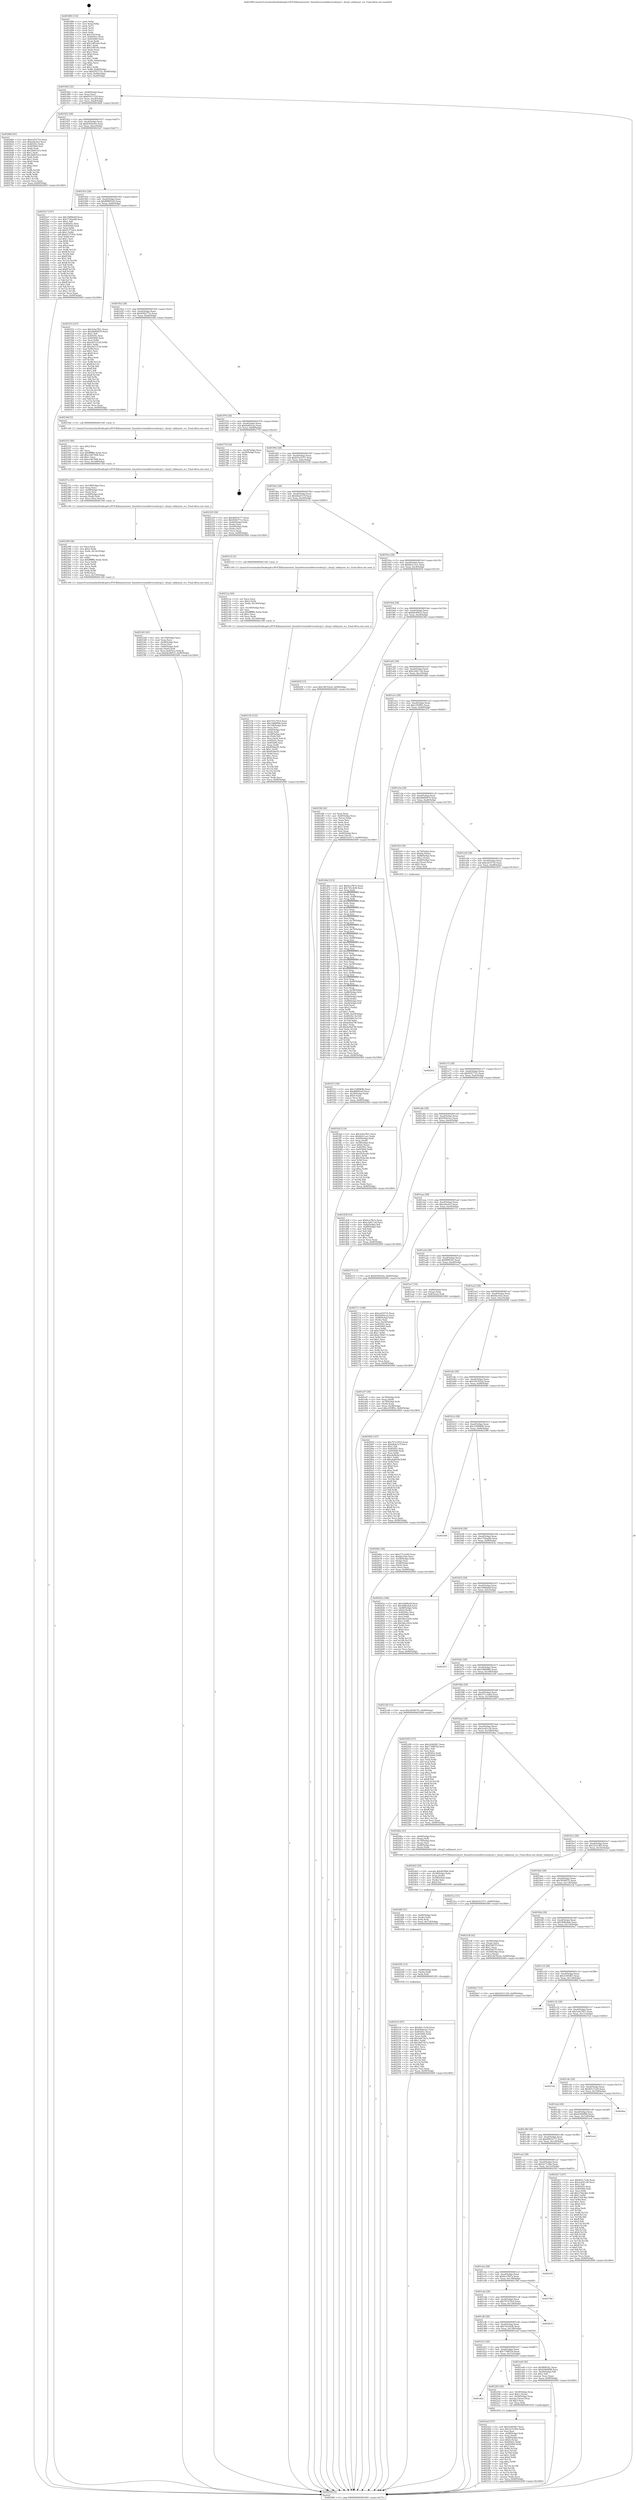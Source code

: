 digraph "0x401890" {
  label = "0x401890 (/mnt/c/Users/mathe/Desktop/tcc/POCII/binaries/extr_linuxdriversmtddevicesdocg3.c_docg3_ooblayout_ecc_Final-ollvm.out::main(0))"
  labelloc = "t"
  node[shape=record]

  Entry [label="",width=0.3,height=0.3,shape=circle,fillcolor=black,style=filled]
  "0x401902" [label="{
     0x401902 [32]\l
     | [instrs]\l
     &nbsp;&nbsp;0x401902 \<+6\>: mov -0x90(%rbp),%eax\l
     &nbsp;&nbsp;0x401908 \<+2\>: mov %eax,%ecx\l
     &nbsp;&nbsp;0x40190a \<+6\>: sub $0x81611329,%ecx\l
     &nbsp;&nbsp;0x401910 \<+6\>: mov %eax,-0xa4(%rbp)\l
     &nbsp;&nbsp;0x401916 \<+6\>: mov %ecx,-0xa8(%rbp)\l
     &nbsp;&nbsp;0x40191c \<+6\>: je 00000000004026b6 \<main+0xe26\>\l
  }"]
  "0x4026b6" [label="{
     0x4026b6 [91]\l
     | [instrs]\l
     &nbsp;&nbsp;0x4026b6 \<+5\>: mov $0xeaf10716,%eax\l
     &nbsp;&nbsp;0x4026bb \<+5\>: mov $0xeebc0a3,%ecx\l
     &nbsp;&nbsp;0x4026c0 \<+7\>: mov 0x40505c,%edx\l
     &nbsp;&nbsp;0x4026c7 \<+7\>: mov 0x405060,%esi\l
     &nbsp;&nbsp;0x4026ce \<+2\>: mov %edx,%edi\l
     &nbsp;&nbsp;0x4026d0 \<+6\>: sub $0x3b4b141a,%edi\l
     &nbsp;&nbsp;0x4026d6 \<+3\>: sub $0x1,%edi\l
     &nbsp;&nbsp;0x4026d9 \<+6\>: add $0x3b4b141a,%edi\l
     &nbsp;&nbsp;0x4026df \<+3\>: imul %edi,%edx\l
     &nbsp;&nbsp;0x4026e2 \<+3\>: and $0x1,%edx\l
     &nbsp;&nbsp;0x4026e5 \<+3\>: cmp $0x0,%edx\l
     &nbsp;&nbsp;0x4026e8 \<+4\>: sete %r8b\l
     &nbsp;&nbsp;0x4026ec \<+3\>: cmp $0xa,%esi\l
     &nbsp;&nbsp;0x4026ef \<+4\>: setl %r9b\l
     &nbsp;&nbsp;0x4026f3 \<+3\>: mov %r8b,%r10b\l
     &nbsp;&nbsp;0x4026f6 \<+3\>: and %r9b,%r10b\l
     &nbsp;&nbsp;0x4026f9 \<+3\>: xor %r9b,%r8b\l
     &nbsp;&nbsp;0x4026fc \<+3\>: or %r8b,%r10b\l
     &nbsp;&nbsp;0x4026ff \<+4\>: test $0x1,%r10b\l
     &nbsp;&nbsp;0x402703 \<+3\>: cmovne %ecx,%eax\l
     &nbsp;&nbsp;0x402706 \<+6\>: mov %eax,-0x90(%rbp)\l
     &nbsp;&nbsp;0x40270c \<+5\>: jmp 0000000000402949 \<main+0x10b9\>\l
  }"]
  "0x401922" [label="{
     0x401922 [28]\l
     | [instrs]\l
     &nbsp;&nbsp;0x401922 \<+5\>: jmp 0000000000401927 \<main+0x97\>\l
     &nbsp;&nbsp;0x401927 \<+6\>: mov -0xa4(%rbp),%eax\l
     &nbsp;&nbsp;0x40192d \<+5\>: sub $0x83926c0a,%eax\l
     &nbsp;&nbsp;0x401932 \<+6\>: mov %eax,-0xac(%rbp)\l
     &nbsp;&nbsp;0x401938 \<+6\>: je 00000000004025a7 \<main+0xd17\>\l
  }"]
  Exit [label="",width=0.3,height=0.3,shape=circle,fillcolor=black,style=filled,peripheries=2]
  "0x4025a7" [label="{
     0x4025a7 [147]\l
     | [instrs]\l
     &nbsp;&nbsp;0x4025a7 \<+5\>: mov $0x1b89bebf,%eax\l
     &nbsp;&nbsp;0x4025ac \<+5\>: mov $0x1756ae8d,%ecx\l
     &nbsp;&nbsp;0x4025b1 \<+2\>: mov $0x1,%dl\l
     &nbsp;&nbsp;0x4025b3 \<+7\>: mov 0x40505c,%esi\l
     &nbsp;&nbsp;0x4025ba \<+7\>: mov 0x405060,%edi\l
     &nbsp;&nbsp;0x4025c1 \<+3\>: mov %esi,%r8d\l
     &nbsp;&nbsp;0x4025c4 \<+7\>: sub $0x6137543c,%r8d\l
     &nbsp;&nbsp;0x4025cb \<+4\>: sub $0x1,%r8d\l
     &nbsp;&nbsp;0x4025cf \<+7\>: add $0x6137543c,%r8d\l
     &nbsp;&nbsp;0x4025d6 \<+4\>: imul %r8d,%esi\l
     &nbsp;&nbsp;0x4025da \<+3\>: and $0x1,%esi\l
     &nbsp;&nbsp;0x4025dd \<+3\>: cmp $0x0,%esi\l
     &nbsp;&nbsp;0x4025e0 \<+4\>: sete %r9b\l
     &nbsp;&nbsp;0x4025e4 \<+3\>: cmp $0xa,%edi\l
     &nbsp;&nbsp;0x4025e7 \<+4\>: setl %r10b\l
     &nbsp;&nbsp;0x4025eb \<+3\>: mov %r9b,%r11b\l
     &nbsp;&nbsp;0x4025ee \<+4\>: xor $0xff,%r11b\l
     &nbsp;&nbsp;0x4025f2 \<+3\>: mov %r10b,%bl\l
     &nbsp;&nbsp;0x4025f5 \<+3\>: xor $0xff,%bl\l
     &nbsp;&nbsp;0x4025f8 \<+3\>: xor $0x1,%dl\l
     &nbsp;&nbsp;0x4025fb \<+3\>: mov %r11b,%r14b\l
     &nbsp;&nbsp;0x4025fe \<+4\>: and $0xff,%r14b\l
     &nbsp;&nbsp;0x402602 \<+3\>: and %dl,%r9b\l
     &nbsp;&nbsp;0x402605 \<+3\>: mov %bl,%r15b\l
     &nbsp;&nbsp;0x402608 \<+4\>: and $0xff,%r15b\l
     &nbsp;&nbsp;0x40260c \<+3\>: and %dl,%r10b\l
     &nbsp;&nbsp;0x40260f \<+3\>: or %r9b,%r14b\l
     &nbsp;&nbsp;0x402612 \<+3\>: or %r10b,%r15b\l
     &nbsp;&nbsp;0x402615 \<+3\>: xor %r15b,%r14b\l
     &nbsp;&nbsp;0x402618 \<+3\>: or %bl,%r11b\l
     &nbsp;&nbsp;0x40261b \<+4\>: xor $0xff,%r11b\l
     &nbsp;&nbsp;0x40261f \<+3\>: or $0x1,%dl\l
     &nbsp;&nbsp;0x402622 \<+3\>: and %dl,%r11b\l
     &nbsp;&nbsp;0x402625 \<+3\>: or %r11b,%r14b\l
     &nbsp;&nbsp;0x402628 \<+4\>: test $0x1,%r14b\l
     &nbsp;&nbsp;0x40262c \<+3\>: cmovne %ecx,%eax\l
     &nbsp;&nbsp;0x40262f \<+6\>: mov %eax,-0x90(%rbp)\l
     &nbsp;&nbsp;0x402635 \<+5\>: jmp 0000000000402949 \<main+0x10b9\>\l
  }"]
  "0x40193e" [label="{
     0x40193e [28]\l
     | [instrs]\l
     &nbsp;&nbsp;0x40193e \<+5\>: jmp 0000000000401943 \<main+0xb3\>\l
     &nbsp;&nbsp;0x401943 \<+6\>: mov -0xa4(%rbp),%eax\l
     &nbsp;&nbsp;0x401949 \<+5\>: sub $0x8f9093e9,%eax\l
     &nbsp;&nbsp;0x40194e \<+6\>: mov %eax,-0xb0(%rbp)\l
     &nbsp;&nbsp;0x401954 \<+6\>: je 0000000000401f33 \<main+0x6a3\>\l
  }"]
  "0x402514" [label="{
     0x402514 [97]\l
     | [instrs]\l
     &nbsp;&nbsp;0x402514 \<+5\>: mov $0x401c7e26,%eax\l
     &nbsp;&nbsp;0x402519 \<+5\>: mov $0xf304e2ec,%esi\l
     &nbsp;&nbsp;0x40251e \<+7\>: mov 0x40505c,%ecx\l
     &nbsp;&nbsp;0x402525 \<+8\>: mov 0x405060,%r8d\l
     &nbsp;&nbsp;0x40252d \<+3\>: mov %ecx,%r9d\l
     &nbsp;&nbsp;0x402530 \<+7\>: add $0x34d75b7a,%r9d\l
     &nbsp;&nbsp;0x402537 \<+4\>: sub $0x1,%r9d\l
     &nbsp;&nbsp;0x40253b \<+7\>: sub $0x34d75b7a,%r9d\l
     &nbsp;&nbsp;0x402542 \<+4\>: imul %r9d,%ecx\l
     &nbsp;&nbsp;0x402546 \<+3\>: and $0x1,%ecx\l
     &nbsp;&nbsp;0x402549 \<+3\>: cmp $0x0,%ecx\l
     &nbsp;&nbsp;0x40254c \<+4\>: sete %r10b\l
     &nbsp;&nbsp;0x402550 \<+4\>: cmp $0xa,%r8d\l
     &nbsp;&nbsp;0x402554 \<+4\>: setl %r11b\l
     &nbsp;&nbsp;0x402558 \<+3\>: mov %r10b,%bl\l
     &nbsp;&nbsp;0x40255b \<+3\>: and %r11b,%bl\l
     &nbsp;&nbsp;0x40255e \<+3\>: xor %r11b,%r10b\l
     &nbsp;&nbsp;0x402561 \<+3\>: or %r10b,%bl\l
     &nbsp;&nbsp;0x402564 \<+3\>: test $0x1,%bl\l
     &nbsp;&nbsp;0x402567 \<+3\>: cmovne %esi,%eax\l
     &nbsp;&nbsp;0x40256a \<+6\>: mov %eax,-0x90(%rbp)\l
     &nbsp;&nbsp;0x402570 \<+5\>: jmp 0000000000402949 \<main+0x10b9\>\l
  }"]
  "0x401f33" [label="{
     0x401f33 [147]\l
     | [instrs]\l
     &nbsp;&nbsp;0x401f33 \<+5\>: mov $0x3e4a7821,%eax\l
     &nbsp;&nbsp;0x401f38 \<+5\>: mov $0xddd09d79,%ecx\l
     &nbsp;&nbsp;0x401f3d \<+2\>: mov $0x1,%dl\l
     &nbsp;&nbsp;0x401f3f \<+7\>: mov 0x40505c,%esi\l
     &nbsp;&nbsp;0x401f46 \<+7\>: mov 0x405060,%edi\l
     &nbsp;&nbsp;0x401f4d \<+3\>: mov %esi,%r8d\l
     &nbsp;&nbsp;0x401f50 \<+7\>: sub $0xe651515d,%r8d\l
     &nbsp;&nbsp;0x401f57 \<+4\>: sub $0x1,%r8d\l
     &nbsp;&nbsp;0x401f5b \<+7\>: add $0xe651515d,%r8d\l
     &nbsp;&nbsp;0x401f62 \<+4\>: imul %r8d,%esi\l
     &nbsp;&nbsp;0x401f66 \<+3\>: and $0x1,%esi\l
     &nbsp;&nbsp;0x401f69 \<+3\>: cmp $0x0,%esi\l
     &nbsp;&nbsp;0x401f6c \<+4\>: sete %r9b\l
     &nbsp;&nbsp;0x401f70 \<+3\>: cmp $0xa,%edi\l
     &nbsp;&nbsp;0x401f73 \<+4\>: setl %r10b\l
     &nbsp;&nbsp;0x401f77 \<+3\>: mov %r9b,%r11b\l
     &nbsp;&nbsp;0x401f7a \<+4\>: xor $0xff,%r11b\l
     &nbsp;&nbsp;0x401f7e \<+3\>: mov %r10b,%bl\l
     &nbsp;&nbsp;0x401f81 \<+3\>: xor $0xff,%bl\l
     &nbsp;&nbsp;0x401f84 \<+3\>: xor $0x1,%dl\l
     &nbsp;&nbsp;0x401f87 \<+3\>: mov %r11b,%r14b\l
     &nbsp;&nbsp;0x401f8a \<+4\>: and $0xff,%r14b\l
     &nbsp;&nbsp;0x401f8e \<+3\>: and %dl,%r9b\l
     &nbsp;&nbsp;0x401f91 \<+3\>: mov %bl,%r15b\l
     &nbsp;&nbsp;0x401f94 \<+4\>: and $0xff,%r15b\l
     &nbsp;&nbsp;0x401f98 \<+3\>: and %dl,%r10b\l
     &nbsp;&nbsp;0x401f9b \<+3\>: or %r9b,%r14b\l
     &nbsp;&nbsp;0x401f9e \<+3\>: or %r10b,%r15b\l
     &nbsp;&nbsp;0x401fa1 \<+3\>: xor %r15b,%r14b\l
     &nbsp;&nbsp;0x401fa4 \<+3\>: or %bl,%r11b\l
     &nbsp;&nbsp;0x401fa7 \<+4\>: xor $0xff,%r11b\l
     &nbsp;&nbsp;0x401fab \<+3\>: or $0x1,%dl\l
     &nbsp;&nbsp;0x401fae \<+3\>: and %dl,%r11b\l
     &nbsp;&nbsp;0x401fb1 \<+3\>: or %r11b,%r14b\l
     &nbsp;&nbsp;0x401fb4 \<+4\>: test $0x1,%r14b\l
     &nbsp;&nbsp;0x401fb8 \<+3\>: cmovne %ecx,%eax\l
     &nbsp;&nbsp;0x401fbb \<+6\>: mov %eax,-0x90(%rbp)\l
     &nbsp;&nbsp;0x401fc1 \<+5\>: jmp 0000000000402949 \<main+0x10b9\>\l
  }"]
  "0x40195a" [label="{
     0x40195a [28]\l
     | [instrs]\l
     &nbsp;&nbsp;0x40195a \<+5\>: jmp 000000000040195f \<main+0xcf\>\l
     &nbsp;&nbsp;0x40195f \<+6\>: mov -0xa4(%rbp),%eax\l
     &nbsp;&nbsp;0x401965 \<+5\>: sub $0x936b771e,%eax\l
     &nbsp;&nbsp;0x40196a \<+6\>: mov %eax,-0xb4(%rbp)\l
     &nbsp;&nbsp;0x401970 \<+6\>: je 000000000040234d \<main+0xabd\>\l
  }"]
  "0x402505" [label="{
     0x402505 [15]\l
     | [instrs]\l
     &nbsp;&nbsp;0x402505 \<+4\>: mov -0x48(%rbp),%rdx\l
     &nbsp;&nbsp;0x402509 \<+3\>: mov (%rdx),%rdx\l
     &nbsp;&nbsp;0x40250c \<+3\>: mov %rdx,%rdi\l
     &nbsp;&nbsp;0x40250f \<+5\>: call 0000000000401030 \<free@plt\>\l
     | [calls]\l
     &nbsp;&nbsp;0x401030 \{1\} (unknown)\l
  }"]
  "0x40234d" [label="{
     0x40234d [5]\l
     | [instrs]\l
     &nbsp;&nbsp;0x40234d \<+5\>: call 0000000000401160 \<next_i\>\l
     | [calls]\l
     &nbsp;&nbsp;0x401160 \{1\} (/mnt/c/Users/mathe/Desktop/tcc/POCII/binaries/extr_linuxdriversmtddevicesdocg3.c_docg3_ooblayout_ecc_Final-ollvm.out::next_i)\l
  }"]
  "0x401976" [label="{
     0x401976 [28]\l
     | [instrs]\l
     &nbsp;&nbsp;0x401976 \<+5\>: jmp 000000000040197b \<main+0xeb\>\l
     &nbsp;&nbsp;0x40197b \<+6\>: mov -0xa4(%rbp),%eax\l
     &nbsp;&nbsp;0x401981 \<+5\>: sub $0x9a492caa,%eax\l
     &nbsp;&nbsp;0x401986 \<+6\>: mov %eax,-0xb8(%rbp)\l
     &nbsp;&nbsp;0x40198c \<+6\>: je 000000000040277d \<main+0xeed\>\l
  }"]
  "0x4024f0" [label="{
     0x4024f0 [21]\l
     | [instrs]\l
     &nbsp;&nbsp;0x4024f0 \<+4\>: mov -0x60(%rbp),%rdx\l
     &nbsp;&nbsp;0x4024f4 \<+3\>: mov (%rdx),%rdx\l
     &nbsp;&nbsp;0x4024f7 \<+3\>: mov %rdx,%rdi\l
     &nbsp;&nbsp;0x4024fa \<+6\>: mov %eax,-0x154(%rbp)\l
     &nbsp;&nbsp;0x402500 \<+5\>: call 0000000000401030 \<free@plt\>\l
     | [calls]\l
     &nbsp;&nbsp;0x401030 \{1\} (unknown)\l
  }"]
  "0x40277d" [label="{
     0x40277d [16]\l
     | [instrs]\l
     &nbsp;&nbsp;0x40277d \<+3\>: mov -0x24(%rbp),%eax\l
     &nbsp;&nbsp;0x402780 \<+4\>: lea -0x20(%rbp),%rsp\l
     &nbsp;&nbsp;0x402784 \<+1\>: pop %rbx\l
     &nbsp;&nbsp;0x402785 \<+2\>: pop %r12\l
     &nbsp;&nbsp;0x402787 \<+2\>: pop %r14\l
     &nbsp;&nbsp;0x402789 \<+2\>: pop %r15\l
     &nbsp;&nbsp;0x40278b \<+1\>: pop %rbp\l
     &nbsp;&nbsp;0x40278c \<+1\>: ret\l
  }"]
  "0x401992" [label="{
     0x401992 [28]\l
     | [instrs]\l
     &nbsp;&nbsp;0x401992 \<+5\>: jmp 0000000000401997 \<main+0x107\>\l
     &nbsp;&nbsp;0x401997 \<+6\>: mov -0xa4(%rbp),%eax\l
     &nbsp;&nbsp;0x40199d \<+5\>: sub $0xb53e3371,%eax\l
     &nbsp;&nbsp;0x4019a2 \<+6\>: mov %eax,-0xbc(%rbp)\l
     &nbsp;&nbsp;0x4019a8 \<+6\>: je 0000000000402329 \<main+0xa99\>\l
  }"]
  "0x4024d3" [label="{
     0x4024d3 [29]\l
     | [instrs]\l
     &nbsp;&nbsp;0x4024d3 \<+10\>: movabs $0x4030b6,%rdi\l
     &nbsp;&nbsp;0x4024dd \<+4\>: mov -0x38(%rbp),%rdx\l
     &nbsp;&nbsp;0x4024e1 \<+2\>: mov %eax,(%rdx)\l
     &nbsp;&nbsp;0x4024e3 \<+4\>: mov -0x38(%rbp),%rdx\l
     &nbsp;&nbsp;0x4024e7 \<+2\>: mov (%rdx),%esi\l
     &nbsp;&nbsp;0x4024e9 \<+2\>: mov $0x0,%al\l
     &nbsp;&nbsp;0x4024eb \<+5\>: call 0000000000401040 \<printf@plt\>\l
     | [calls]\l
     &nbsp;&nbsp;0x401040 \{1\} (unknown)\l
  }"]
  "0x402329" [label="{
     0x402329 [36]\l
     | [instrs]\l
     &nbsp;&nbsp;0x402329 \<+5\>: mov $0x4681b777,%eax\l
     &nbsp;&nbsp;0x40232e \<+5\>: mov $0x936b771e,%ecx\l
     &nbsp;&nbsp;0x402333 \<+4\>: mov -0x40(%rbp),%rdx\l
     &nbsp;&nbsp;0x402337 \<+2\>: mov (%rdx),%esi\l
     &nbsp;&nbsp;0x402339 \<+4\>: mov -0x50(%rbp),%rdx\l
     &nbsp;&nbsp;0x40233d \<+2\>: cmp (%rdx),%esi\l
     &nbsp;&nbsp;0x40233f \<+3\>: cmovl %ecx,%eax\l
     &nbsp;&nbsp;0x402342 \<+6\>: mov %eax,-0x90(%rbp)\l
     &nbsp;&nbsp;0x402348 \<+5\>: jmp 0000000000402949 \<main+0x10b9\>\l
  }"]
  "0x4019ae" [label="{
     0x4019ae [28]\l
     | [instrs]\l
     &nbsp;&nbsp;0x4019ae \<+5\>: jmp 00000000004019b3 \<main+0x123\>\l
     &nbsp;&nbsp;0x4019b3 \<+6\>: mov -0xa4(%rbp),%eax\l
     &nbsp;&nbsp;0x4019b9 \<+5\>: sub $0xb8ab7e7f,%eax\l
     &nbsp;&nbsp;0x4019be \<+6\>: mov %eax,-0xc0(%rbp)\l
     &nbsp;&nbsp;0x4019c4 \<+6\>: je 0000000000402125 \<main+0x895\>\l
  }"]
  "0x4023d3" [label="{
     0x4023d3 [42]\l
     | [instrs]\l
     &nbsp;&nbsp;0x4023d3 \<+6\>: mov -0x150(%rbp),%ecx\l
     &nbsp;&nbsp;0x4023d9 \<+3\>: imul %eax,%ecx\l
     &nbsp;&nbsp;0x4023dc \<+4\>: mov -0x48(%rbp),%rsi\l
     &nbsp;&nbsp;0x4023e0 \<+3\>: mov (%rsi),%rsi\l
     &nbsp;&nbsp;0x4023e3 \<+4\>: mov -0x40(%rbp),%rdi\l
     &nbsp;&nbsp;0x4023e7 \<+3\>: movslq (%rdi),%rdi\l
     &nbsp;&nbsp;0x4023ea \<+4\>: mov %ecx,0x4(%rsi,%rdi,8)\l
     &nbsp;&nbsp;0x4023ee \<+10\>: movl $0xbfcd9425,-0x90(%rbp)\l
     &nbsp;&nbsp;0x4023f8 \<+5\>: jmp 0000000000402949 \<main+0x10b9\>\l
  }"]
  "0x402125" [label="{
     0x402125 [5]\l
     | [instrs]\l
     &nbsp;&nbsp;0x402125 \<+5\>: call 0000000000401160 \<next_i\>\l
     | [calls]\l
     &nbsp;&nbsp;0x401160 \{1\} (/mnt/c/Users/mathe/Desktop/tcc/POCII/binaries/extr_linuxdriversmtddevicesdocg3.c_docg3_ooblayout_ecc_Final-ollvm.out::next_i)\l
  }"]
  "0x4019ca" [label="{
     0x4019ca [28]\l
     | [instrs]\l
     &nbsp;&nbsp;0x4019ca \<+5\>: jmp 00000000004019cf \<main+0x13f\>\l
     &nbsp;&nbsp;0x4019cf \<+6\>: mov -0xa4(%rbp),%eax\l
     &nbsp;&nbsp;0x4019d5 \<+5\>: sub $0xbb5c1acc,%eax\l
     &nbsp;&nbsp;0x4019da \<+6\>: mov %eax,-0xc4(%rbp)\l
     &nbsp;&nbsp;0x4019e0 \<+6\>: je 000000000040205f \<main+0x7cf\>\l
  }"]
  "0x402399" [label="{
     0x402399 [58]\l
     | [instrs]\l
     &nbsp;&nbsp;0x402399 \<+2\>: xor %ecx,%ecx\l
     &nbsp;&nbsp;0x40239b \<+5\>: mov $0x2,%edx\l
     &nbsp;&nbsp;0x4023a0 \<+6\>: mov %edx,-0x14c(%rbp)\l
     &nbsp;&nbsp;0x4023a6 \<+1\>: cltd\l
     &nbsp;&nbsp;0x4023a7 \<+7\>: mov -0x14c(%rbp),%r8d\l
     &nbsp;&nbsp;0x4023ae \<+3\>: idiv %r8d\l
     &nbsp;&nbsp;0x4023b1 \<+6\>: imul $0xfffffffe,%edx,%edx\l
     &nbsp;&nbsp;0x4023b7 \<+3\>: mov %ecx,%r9d\l
     &nbsp;&nbsp;0x4023ba \<+3\>: sub %edx,%r9d\l
     &nbsp;&nbsp;0x4023bd \<+2\>: mov %ecx,%edx\l
     &nbsp;&nbsp;0x4023bf \<+3\>: sub $0x1,%edx\l
     &nbsp;&nbsp;0x4023c2 \<+3\>: add %edx,%r9d\l
     &nbsp;&nbsp;0x4023c5 \<+3\>: sub %r9d,%ecx\l
     &nbsp;&nbsp;0x4023c8 \<+6\>: mov %ecx,-0x150(%rbp)\l
     &nbsp;&nbsp;0x4023ce \<+5\>: call 0000000000401160 \<next_i\>\l
     | [calls]\l
     &nbsp;&nbsp;0x401160 \{1\} (/mnt/c/Users/mathe/Desktop/tcc/POCII/binaries/extr_linuxdriversmtddevicesdocg3.c_docg3_ooblayout_ecc_Final-ollvm.out::next_i)\l
  }"]
  "0x40205f" [label="{
     0x40205f [15]\l
     | [instrs]\l
     &nbsp;&nbsp;0x40205f \<+10\>: movl $0x10b762e4,-0x90(%rbp)\l
     &nbsp;&nbsp;0x402069 \<+5\>: jmp 0000000000402949 \<main+0x10b9\>\l
  }"]
  "0x4019e6" [label="{
     0x4019e6 [28]\l
     | [instrs]\l
     &nbsp;&nbsp;0x4019e6 \<+5\>: jmp 00000000004019eb \<main+0x15b\>\l
     &nbsp;&nbsp;0x4019eb \<+6\>: mov -0xa4(%rbp),%eax\l
     &nbsp;&nbsp;0x4019f1 \<+5\>: sub $0xbfcd9425,%eax\l
     &nbsp;&nbsp;0x4019f6 \<+6\>: mov %eax,-0xc8(%rbp)\l
     &nbsp;&nbsp;0x4019fc \<+6\>: je 00000000004023fd \<main+0xb6d\>\l
  }"]
  "0x40237a" [label="{
     0x40237a [31]\l
     | [instrs]\l
     &nbsp;&nbsp;0x40237a \<+6\>: mov -0x148(%rbp),%ecx\l
     &nbsp;&nbsp;0x402380 \<+3\>: imul %eax,%ecx\l
     &nbsp;&nbsp;0x402383 \<+4\>: mov -0x48(%rbp),%rsi\l
     &nbsp;&nbsp;0x402387 \<+3\>: mov (%rsi),%rsi\l
     &nbsp;&nbsp;0x40238a \<+4\>: mov -0x40(%rbp),%rdi\l
     &nbsp;&nbsp;0x40238e \<+3\>: movslq (%rdi),%rdi\l
     &nbsp;&nbsp;0x402391 \<+3\>: mov %ecx,(%rsi,%rdi,8)\l
     &nbsp;&nbsp;0x402394 \<+5\>: call 0000000000401160 \<next_i\>\l
     | [calls]\l
     &nbsp;&nbsp;0x401160 \{1\} (/mnt/c/Users/mathe/Desktop/tcc/POCII/binaries/extr_linuxdriversmtddevicesdocg3.c_docg3_ooblayout_ecc_Final-ollvm.out::next_i)\l
  }"]
  "0x4023fd" [label="{
     0x4023fd [42]\l
     | [instrs]\l
     &nbsp;&nbsp;0x4023fd \<+2\>: xor %eax,%eax\l
     &nbsp;&nbsp;0x4023ff \<+4\>: mov -0x40(%rbp),%rcx\l
     &nbsp;&nbsp;0x402403 \<+2\>: mov (%rcx),%edx\l
     &nbsp;&nbsp;0x402405 \<+2\>: mov %eax,%esi\l
     &nbsp;&nbsp;0x402407 \<+2\>: sub %edx,%esi\l
     &nbsp;&nbsp;0x402409 \<+2\>: mov %eax,%edx\l
     &nbsp;&nbsp;0x40240b \<+3\>: sub $0x1,%edx\l
     &nbsp;&nbsp;0x40240e \<+2\>: add %edx,%esi\l
     &nbsp;&nbsp;0x402410 \<+2\>: sub %esi,%eax\l
     &nbsp;&nbsp;0x402412 \<+4\>: mov -0x40(%rbp),%rcx\l
     &nbsp;&nbsp;0x402416 \<+2\>: mov %eax,(%rcx)\l
     &nbsp;&nbsp;0x402418 \<+10\>: movl $0xb53e3371,-0x90(%rbp)\l
     &nbsp;&nbsp;0x402422 \<+5\>: jmp 0000000000402949 \<main+0x10b9\>\l
  }"]
  "0x401a02" [label="{
     0x401a02 [28]\l
     | [instrs]\l
     &nbsp;&nbsp;0x401a02 \<+5\>: jmp 0000000000401a07 \<main+0x177\>\l
     &nbsp;&nbsp;0x401a07 \<+6\>: mov -0xa4(%rbp),%eax\l
     &nbsp;&nbsp;0x401a0d \<+5\>: sub $0xc2d417a4,%eax\l
     &nbsp;&nbsp;0x401a12 \<+6\>: mov %eax,-0xcc(%rbp)\l
     &nbsp;&nbsp;0x401a18 \<+6\>: je 0000000000401d6d \<main+0x4dd\>\l
  }"]
  "0x402352" [label="{
     0x402352 [40]\l
     | [instrs]\l
     &nbsp;&nbsp;0x402352 \<+5\>: mov $0x2,%ecx\l
     &nbsp;&nbsp;0x402357 \<+1\>: cltd\l
     &nbsp;&nbsp;0x402358 \<+2\>: idiv %ecx\l
     &nbsp;&nbsp;0x40235a \<+6\>: imul $0xfffffffe,%edx,%ecx\l
     &nbsp;&nbsp;0x402360 \<+6\>: add $0xce467008,%ecx\l
     &nbsp;&nbsp;0x402366 \<+3\>: add $0x1,%ecx\l
     &nbsp;&nbsp;0x402369 \<+6\>: sub $0xce467008,%ecx\l
     &nbsp;&nbsp;0x40236f \<+6\>: mov %ecx,-0x148(%rbp)\l
     &nbsp;&nbsp;0x402375 \<+5\>: call 0000000000401160 \<next_i\>\l
     | [calls]\l
     &nbsp;&nbsp;0x401160 \{1\} (/mnt/c/Users/mathe/Desktop/tcc/POCII/binaries/extr_linuxdriversmtddevicesdocg3.c_docg3_ooblayout_ecc_Final-ollvm.out::next_i)\l
  }"]
  "0x401d6d" [label="{
     0x401d6d [315]\l
     | [instrs]\l
     &nbsp;&nbsp;0x401d6d \<+5\>: mov $0x6ca7fb7a,%eax\l
     &nbsp;&nbsp;0x401d72 \<+5\>: mov $0x745c4cfb,%ecx\l
     &nbsp;&nbsp;0x401d77 \<+3\>: mov %rsp,%rdx\l
     &nbsp;&nbsp;0x401d7a \<+4\>: add $0xfffffffffffffff0,%rdx\l
     &nbsp;&nbsp;0x401d7e \<+3\>: mov %rdx,%rsp\l
     &nbsp;&nbsp;0x401d81 \<+7\>: mov %rdx,-0x88(%rbp)\l
     &nbsp;&nbsp;0x401d88 \<+3\>: mov %rsp,%rdx\l
     &nbsp;&nbsp;0x401d8b \<+4\>: add $0xfffffffffffffff0,%rdx\l
     &nbsp;&nbsp;0x401d8f \<+3\>: mov %rdx,%rsp\l
     &nbsp;&nbsp;0x401d92 \<+3\>: mov %rsp,%rsi\l
     &nbsp;&nbsp;0x401d95 \<+4\>: add $0xfffffffffffffff0,%rsi\l
     &nbsp;&nbsp;0x401d99 \<+3\>: mov %rsi,%rsp\l
     &nbsp;&nbsp;0x401d9c \<+4\>: mov %rsi,-0x80(%rbp)\l
     &nbsp;&nbsp;0x401da0 \<+3\>: mov %rsp,%rsi\l
     &nbsp;&nbsp;0x401da3 \<+4\>: add $0xfffffffffffffff0,%rsi\l
     &nbsp;&nbsp;0x401da7 \<+3\>: mov %rsi,%rsp\l
     &nbsp;&nbsp;0x401daa \<+4\>: mov %rsi,-0x78(%rbp)\l
     &nbsp;&nbsp;0x401dae \<+3\>: mov %rsp,%rsi\l
     &nbsp;&nbsp;0x401db1 \<+4\>: add $0xfffffffffffffff0,%rsi\l
     &nbsp;&nbsp;0x401db5 \<+3\>: mov %rsi,%rsp\l
     &nbsp;&nbsp;0x401db8 \<+4\>: mov %rsi,-0x70(%rbp)\l
     &nbsp;&nbsp;0x401dbc \<+3\>: mov %rsp,%rsi\l
     &nbsp;&nbsp;0x401dbf \<+4\>: add $0xfffffffffffffff0,%rsi\l
     &nbsp;&nbsp;0x401dc3 \<+3\>: mov %rsi,%rsp\l
     &nbsp;&nbsp;0x401dc6 \<+4\>: mov %rsi,-0x68(%rbp)\l
     &nbsp;&nbsp;0x401dca \<+3\>: mov %rsp,%rsi\l
     &nbsp;&nbsp;0x401dcd \<+4\>: add $0xfffffffffffffff0,%rsi\l
     &nbsp;&nbsp;0x401dd1 \<+3\>: mov %rsi,%rsp\l
     &nbsp;&nbsp;0x401dd4 \<+4\>: mov %rsi,-0x60(%rbp)\l
     &nbsp;&nbsp;0x401dd8 \<+3\>: mov %rsp,%rsi\l
     &nbsp;&nbsp;0x401ddb \<+4\>: add $0xfffffffffffffff0,%rsi\l
     &nbsp;&nbsp;0x401ddf \<+3\>: mov %rsi,%rsp\l
     &nbsp;&nbsp;0x401de2 \<+4\>: mov %rsi,-0x58(%rbp)\l
     &nbsp;&nbsp;0x401de6 \<+3\>: mov %rsp,%rsi\l
     &nbsp;&nbsp;0x401de9 \<+4\>: add $0xfffffffffffffff0,%rsi\l
     &nbsp;&nbsp;0x401ded \<+3\>: mov %rsi,%rsp\l
     &nbsp;&nbsp;0x401df0 \<+4\>: mov %rsi,-0x50(%rbp)\l
     &nbsp;&nbsp;0x401df4 \<+3\>: mov %rsp,%rsi\l
     &nbsp;&nbsp;0x401df7 \<+4\>: add $0xfffffffffffffff0,%rsi\l
     &nbsp;&nbsp;0x401dfb \<+3\>: mov %rsi,%rsp\l
     &nbsp;&nbsp;0x401dfe \<+4\>: mov %rsi,-0x48(%rbp)\l
     &nbsp;&nbsp;0x401e02 \<+3\>: mov %rsp,%rsi\l
     &nbsp;&nbsp;0x401e05 \<+4\>: add $0xfffffffffffffff0,%rsi\l
     &nbsp;&nbsp;0x401e09 \<+3\>: mov %rsi,%rsp\l
     &nbsp;&nbsp;0x401e0c \<+4\>: mov %rsi,-0x40(%rbp)\l
     &nbsp;&nbsp;0x401e10 \<+3\>: mov %rsp,%rsi\l
     &nbsp;&nbsp;0x401e13 \<+4\>: add $0xfffffffffffffff0,%rsi\l
     &nbsp;&nbsp;0x401e17 \<+3\>: mov %rsi,%rsp\l
     &nbsp;&nbsp;0x401e1a \<+4\>: mov %rsi,-0x38(%rbp)\l
     &nbsp;&nbsp;0x401e1e \<+7\>: mov -0x88(%rbp),%rsi\l
     &nbsp;&nbsp;0x401e25 \<+6\>: movl $0x0,(%rsi)\l
     &nbsp;&nbsp;0x401e2b \<+6\>: mov -0x94(%rbp),%edi\l
     &nbsp;&nbsp;0x401e31 \<+2\>: mov %edi,(%rdx)\l
     &nbsp;&nbsp;0x401e33 \<+4\>: mov -0x80(%rbp),%rsi\l
     &nbsp;&nbsp;0x401e37 \<+7\>: mov -0xa0(%rbp),%r8\l
     &nbsp;&nbsp;0x401e3e \<+3\>: mov %r8,(%rsi)\l
     &nbsp;&nbsp;0x401e41 \<+3\>: cmpl $0x2,(%rdx)\l
     &nbsp;&nbsp;0x401e44 \<+4\>: setne %r9b\l
     &nbsp;&nbsp;0x401e48 \<+4\>: and $0x1,%r9b\l
     &nbsp;&nbsp;0x401e4c \<+4\>: mov %r9b,-0x29(%rbp)\l
     &nbsp;&nbsp;0x401e50 \<+8\>: mov 0x40505c,%r10d\l
     &nbsp;&nbsp;0x401e58 \<+8\>: mov 0x405060,%r11d\l
     &nbsp;&nbsp;0x401e60 \<+3\>: mov %r10d,%ebx\l
     &nbsp;&nbsp;0x401e63 \<+6\>: sub $0xba9ad7f6,%ebx\l
     &nbsp;&nbsp;0x401e69 \<+3\>: sub $0x1,%ebx\l
     &nbsp;&nbsp;0x401e6c \<+6\>: add $0xba9ad7f6,%ebx\l
     &nbsp;&nbsp;0x401e72 \<+4\>: imul %ebx,%r10d\l
     &nbsp;&nbsp;0x401e76 \<+4\>: and $0x1,%r10d\l
     &nbsp;&nbsp;0x401e7a \<+4\>: cmp $0x0,%r10d\l
     &nbsp;&nbsp;0x401e7e \<+4\>: sete %r9b\l
     &nbsp;&nbsp;0x401e82 \<+4\>: cmp $0xa,%r11d\l
     &nbsp;&nbsp;0x401e86 \<+4\>: setl %r14b\l
     &nbsp;&nbsp;0x401e8a \<+3\>: mov %r9b,%r15b\l
     &nbsp;&nbsp;0x401e8d \<+3\>: and %r14b,%r15b\l
     &nbsp;&nbsp;0x401e90 \<+3\>: xor %r14b,%r9b\l
     &nbsp;&nbsp;0x401e93 \<+3\>: or %r9b,%r15b\l
     &nbsp;&nbsp;0x401e96 \<+4\>: test $0x1,%r15b\l
     &nbsp;&nbsp;0x401e9a \<+3\>: cmovne %ecx,%eax\l
     &nbsp;&nbsp;0x401e9d \<+6\>: mov %eax,-0x90(%rbp)\l
     &nbsp;&nbsp;0x401ea3 \<+5\>: jmp 0000000000402949 \<main+0x10b9\>\l
  }"]
  "0x401a1e" [label="{
     0x401a1e [28]\l
     | [instrs]\l
     &nbsp;&nbsp;0x401a1e \<+5\>: jmp 0000000000401a23 \<main+0x193\>\l
     &nbsp;&nbsp;0x401a23 \<+6\>: mov -0xa4(%rbp),%eax\l
     &nbsp;&nbsp;0x401a29 \<+5\>: sub $0xc593ff5c,%eax\l
     &nbsp;&nbsp;0x401a2e \<+6\>: mov %eax,-0xd0(%rbp)\l
     &nbsp;&nbsp;0x401a34 \<+6\>: je 0000000000401f15 \<main+0x685\>\l
  }"]
  "0x4022af" [label="{
     0x4022af [107]\l
     | [instrs]\l
     &nbsp;&nbsp;0x4022af \<+5\>: mov $0x3c945fb7,%ecx\l
     &nbsp;&nbsp;0x4022b4 \<+5\>: mov $0x3231cf02,%edx\l
     &nbsp;&nbsp;0x4022b9 \<+2\>: xor %esi,%esi\l
     &nbsp;&nbsp;0x4022bb \<+4\>: mov -0x48(%rbp),%rdi\l
     &nbsp;&nbsp;0x4022bf \<+3\>: mov %rax,(%rdi)\l
     &nbsp;&nbsp;0x4022c2 \<+4\>: mov -0x40(%rbp),%rax\l
     &nbsp;&nbsp;0x4022c6 \<+6\>: movl $0x0,(%rax)\l
     &nbsp;&nbsp;0x4022cc \<+8\>: mov 0x40505c,%r8d\l
     &nbsp;&nbsp;0x4022d4 \<+8\>: mov 0x405060,%r9d\l
     &nbsp;&nbsp;0x4022dc \<+3\>: sub $0x1,%esi\l
     &nbsp;&nbsp;0x4022df \<+3\>: mov %r8d,%r10d\l
     &nbsp;&nbsp;0x4022e2 \<+3\>: add %esi,%r10d\l
     &nbsp;&nbsp;0x4022e5 \<+4\>: imul %r10d,%r8d\l
     &nbsp;&nbsp;0x4022e9 \<+4\>: and $0x1,%r8d\l
     &nbsp;&nbsp;0x4022ed \<+4\>: cmp $0x0,%r8d\l
     &nbsp;&nbsp;0x4022f1 \<+4\>: sete %r11b\l
     &nbsp;&nbsp;0x4022f5 \<+4\>: cmp $0xa,%r9d\l
     &nbsp;&nbsp;0x4022f9 \<+3\>: setl %bl\l
     &nbsp;&nbsp;0x4022fc \<+3\>: mov %r11b,%r14b\l
     &nbsp;&nbsp;0x4022ff \<+3\>: and %bl,%r14b\l
     &nbsp;&nbsp;0x402302 \<+3\>: xor %bl,%r11b\l
     &nbsp;&nbsp;0x402305 \<+3\>: or %r11b,%r14b\l
     &nbsp;&nbsp;0x402308 \<+4\>: test $0x1,%r14b\l
     &nbsp;&nbsp;0x40230c \<+3\>: cmovne %edx,%ecx\l
     &nbsp;&nbsp;0x40230f \<+6\>: mov %ecx,-0x90(%rbp)\l
     &nbsp;&nbsp;0x402315 \<+5\>: jmp 0000000000402949 \<main+0x10b9\>\l
  }"]
  "0x401f15" [label="{
     0x401f15 [30]\l
     | [instrs]\l
     &nbsp;&nbsp;0x401f15 \<+5\>: mov $0x1548969b,%eax\l
     &nbsp;&nbsp;0x401f1a \<+5\>: mov $0x8f9093e9,%ecx\l
     &nbsp;&nbsp;0x401f1f \<+3\>: mov -0x28(%rbp),%edx\l
     &nbsp;&nbsp;0x401f22 \<+3\>: cmp $0x0,%edx\l
     &nbsp;&nbsp;0x401f25 \<+3\>: cmove %ecx,%eax\l
     &nbsp;&nbsp;0x401f28 \<+6\>: mov %eax,-0x90(%rbp)\l
     &nbsp;&nbsp;0x401f2e \<+5\>: jmp 0000000000402949 \<main+0x10b9\>\l
  }"]
  "0x401a3a" [label="{
     0x401a3a [28]\l
     | [instrs]\l
     &nbsp;&nbsp;0x401a3a \<+5\>: jmp 0000000000401a3f \<main+0x1af\>\l
     &nbsp;&nbsp;0x401a3f \<+6\>: mov -0xa4(%rbp),%eax\l
     &nbsp;&nbsp;0x401a45 \<+5\>: sub $0xddd09d79,%eax\l
     &nbsp;&nbsp;0x401a4a \<+6\>: mov %eax,-0xd4(%rbp)\l
     &nbsp;&nbsp;0x401a50 \<+6\>: je 0000000000401fc6 \<main+0x736\>\l
  }"]
  "0x401d2e" [label="{
     0x401d2e\l
  }", style=dashed]
  "0x401fc6" [label="{
     0x401fc6 [39]\l
     | [instrs]\l
     &nbsp;&nbsp;0x401fc6 \<+4\>: mov -0x70(%rbp),%rax\l
     &nbsp;&nbsp;0x401fca \<+6\>: movl $0x64,(%rax)\l
     &nbsp;&nbsp;0x401fd0 \<+4\>: mov -0x68(%rbp),%rax\l
     &nbsp;&nbsp;0x401fd4 \<+6\>: movl $0x1,(%rax)\l
     &nbsp;&nbsp;0x401fda \<+4\>: mov -0x68(%rbp),%rax\l
     &nbsp;&nbsp;0x401fde \<+3\>: movslq (%rax),%rax\l
     &nbsp;&nbsp;0x401fe1 \<+4\>: shl $0x2,%rax\l
     &nbsp;&nbsp;0x401fe5 \<+3\>: mov %rax,%rdi\l
     &nbsp;&nbsp;0x401fe8 \<+5\>: call 0000000000401050 \<malloc@plt\>\l
     | [calls]\l
     &nbsp;&nbsp;0x401050 \{1\} (unknown)\l
  }"]
  "0x401a56" [label="{
     0x401a56 [28]\l
     | [instrs]\l
     &nbsp;&nbsp;0x401a56 \<+5\>: jmp 0000000000401a5b \<main+0x1cb\>\l
     &nbsp;&nbsp;0x401a5b \<+6\>: mov -0xa4(%rbp),%eax\l
     &nbsp;&nbsp;0x401a61 \<+5\>: sub $0xeaf10716,%eax\l
     &nbsp;&nbsp;0x401a66 \<+6\>: mov %eax,-0xd8(%rbp)\l
     &nbsp;&nbsp;0x401a6c \<+6\>: je 0000000000402931 \<main+0x10a1\>\l
  }"]
  "0x402292" [label="{
     0x402292 [29]\l
     | [instrs]\l
     &nbsp;&nbsp;0x402292 \<+4\>: mov -0x50(%rbp),%rax\l
     &nbsp;&nbsp;0x402296 \<+6\>: movl $0x1,(%rax)\l
     &nbsp;&nbsp;0x40229c \<+4\>: mov -0x50(%rbp),%rax\l
     &nbsp;&nbsp;0x4022a0 \<+3\>: movslq (%rax),%rax\l
     &nbsp;&nbsp;0x4022a3 \<+4\>: shl $0x3,%rax\l
     &nbsp;&nbsp;0x4022a7 \<+3\>: mov %rax,%rdi\l
     &nbsp;&nbsp;0x4022aa \<+5\>: call 0000000000401050 \<malloc@plt\>\l
     | [calls]\l
     &nbsp;&nbsp;0x401050 \{1\} (unknown)\l
  }"]
  "0x402931" [label="{
     0x402931\l
  }", style=dashed]
  "0x401a72" [label="{
     0x401a72 [28]\l
     | [instrs]\l
     &nbsp;&nbsp;0x401a72 \<+5\>: jmp 0000000000401a77 \<main+0x1e7\>\l
     &nbsp;&nbsp;0x401a77 \<+6\>: mov -0xa4(%rbp),%eax\l
     &nbsp;&nbsp;0x401a7d \<+5\>: sub $0xf202772c,%eax\l
     &nbsp;&nbsp;0x401a82 \<+6\>: mov %eax,-0xdc(%rbp)\l
     &nbsp;&nbsp;0x401a88 \<+6\>: je 0000000000401d38 \<main+0x4a8\>\l
  }"]
  "0x402156" [label="{
     0x402156 [122]\l
     | [instrs]\l
     &nbsp;&nbsp;0x402156 \<+5\>: mov $0x707a7914,%ecx\l
     &nbsp;&nbsp;0x40215b \<+5\>: mov $0x1d8bf96b,%edx\l
     &nbsp;&nbsp;0x402160 \<+6\>: mov -0x144(%rbp),%esi\l
     &nbsp;&nbsp;0x402166 \<+3\>: imul %eax,%esi\l
     &nbsp;&nbsp;0x402169 \<+4\>: mov -0x60(%rbp),%rdi\l
     &nbsp;&nbsp;0x40216d \<+3\>: mov (%rdi),%rdi\l
     &nbsp;&nbsp;0x402170 \<+4\>: mov -0x58(%rbp),%r8\l
     &nbsp;&nbsp;0x402174 \<+3\>: movslq (%r8),%r8\l
     &nbsp;&nbsp;0x402177 \<+4\>: mov %esi,(%rdi,%r8,4)\l
     &nbsp;&nbsp;0x40217b \<+7\>: mov 0x40505c,%eax\l
     &nbsp;&nbsp;0x402182 \<+7\>: mov 0x405060,%esi\l
     &nbsp;&nbsp;0x402189 \<+3\>: mov %eax,%r9d\l
     &nbsp;&nbsp;0x40218c \<+7\>: sub $0xf93bb2f5,%r9d\l
     &nbsp;&nbsp;0x402193 \<+4\>: sub $0x1,%r9d\l
     &nbsp;&nbsp;0x402197 \<+7\>: add $0xf93bb2f5,%r9d\l
     &nbsp;&nbsp;0x40219e \<+4\>: imul %r9d,%eax\l
     &nbsp;&nbsp;0x4021a2 \<+3\>: and $0x1,%eax\l
     &nbsp;&nbsp;0x4021a5 \<+3\>: cmp $0x0,%eax\l
     &nbsp;&nbsp;0x4021a8 \<+4\>: sete %r10b\l
     &nbsp;&nbsp;0x4021ac \<+3\>: cmp $0xa,%esi\l
     &nbsp;&nbsp;0x4021af \<+4\>: setl %r11b\l
     &nbsp;&nbsp;0x4021b3 \<+3\>: mov %r10b,%bl\l
     &nbsp;&nbsp;0x4021b6 \<+3\>: and %r11b,%bl\l
     &nbsp;&nbsp;0x4021b9 \<+3\>: xor %r11b,%r10b\l
     &nbsp;&nbsp;0x4021bc \<+3\>: or %r10b,%bl\l
     &nbsp;&nbsp;0x4021bf \<+3\>: test $0x1,%bl\l
     &nbsp;&nbsp;0x4021c2 \<+3\>: cmovne %edx,%ecx\l
     &nbsp;&nbsp;0x4021c5 \<+6\>: mov %ecx,-0x90(%rbp)\l
     &nbsp;&nbsp;0x4021cb \<+5\>: jmp 0000000000402949 \<main+0x10b9\>\l
  }"]
  "0x401d38" [label="{
     0x401d38 [53]\l
     | [instrs]\l
     &nbsp;&nbsp;0x401d38 \<+5\>: mov $0x6ca7fb7a,%eax\l
     &nbsp;&nbsp;0x401d3d \<+5\>: mov $0xc2d417a4,%ecx\l
     &nbsp;&nbsp;0x401d42 \<+6\>: mov -0x8a(%rbp),%dl\l
     &nbsp;&nbsp;0x401d48 \<+7\>: mov -0x89(%rbp),%sil\l
     &nbsp;&nbsp;0x401d4f \<+3\>: mov %dl,%dil\l
     &nbsp;&nbsp;0x401d52 \<+3\>: and %sil,%dil\l
     &nbsp;&nbsp;0x401d55 \<+3\>: xor %sil,%dl\l
     &nbsp;&nbsp;0x401d58 \<+3\>: or %dl,%dil\l
     &nbsp;&nbsp;0x401d5b \<+4\>: test $0x1,%dil\l
     &nbsp;&nbsp;0x401d5f \<+3\>: cmovne %ecx,%eax\l
     &nbsp;&nbsp;0x401d62 \<+6\>: mov %eax,-0x90(%rbp)\l
     &nbsp;&nbsp;0x401d68 \<+5\>: jmp 0000000000402949 \<main+0x10b9\>\l
  }"]
  "0x401a8e" [label="{
     0x401a8e [28]\l
     | [instrs]\l
     &nbsp;&nbsp;0x401a8e \<+5\>: jmp 0000000000401a93 \<main+0x203\>\l
     &nbsp;&nbsp;0x401a93 \<+6\>: mov -0xa4(%rbp),%eax\l
     &nbsp;&nbsp;0x401a99 \<+5\>: sub $0xf304e2ec,%eax\l
     &nbsp;&nbsp;0x401a9e \<+6\>: mov %eax,-0xe0(%rbp)\l
     &nbsp;&nbsp;0x401aa4 \<+6\>: je 0000000000402575 \<main+0xce5\>\l
  }"]
  "0x402949" [label="{
     0x402949 [5]\l
     | [instrs]\l
     &nbsp;&nbsp;0x402949 \<+5\>: jmp 0000000000401902 \<main+0x72\>\l
  }"]
  "0x401890" [label="{
     0x401890 [114]\l
     | [instrs]\l
     &nbsp;&nbsp;0x401890 \<+1\>: push %rbp\l
     &nbsp;&nbsp;0x401891 \<+3\>: mov %rsp,%rbp\l
     &nbsp;&nbsp;0x401894 \<+2\>: push %r15\l
     &nbsp;&nbsp;0x401896 \<+2\>: push %r14\l
     &nbsp;&nbsp;0x401898 \<+2\>: push %r12\l
     &nbsp;&nbsp;0x40189a \<+1\>: push %rbx\l
     &nbsp;&nbsp;0x40189b \<+7\>: sub $0x150,%rsp\l
     &nbsp;&nbsp;0x4018a2 \<+7\>: mov 0x40505c,%eax\l
     &nbsp;&nbsp;0x4018a9 \<+7\>: mov 0x405060,%ecx\l
     &nbsp;&nbsp;0x4018b0 \<+2\>: mov %eax,%edx\l
     &nbsp;&nbsp;0x4018b2 \<+6\>: add $0x1eff1e4a,%edx\l
     &nbsp;&nbsp;0x4018b8 \<+3\>: sub $0x1,%edx\l
     &nbsp;&nbsp;0x4018bb \<+6\>: sub $0x1eff1e4a,%edx\l
     &nbsp;&nbsp;0x4018c1 \<+3\>: imul %edx,%eax\l
     &nbsp;&nbsp;0x4018c4 \<+3\>: and $0x1,%eax\l
     &nbsp;&nbsp;0x4018c7 \<+3\>: cmp $0x0,%eax\l
     &nbsp;&nbsp;0x4018ca \<+4\>: sete %r8b\l
     &nbsp;&nbsp;0x4018ce \<+4\>: and $0x1,%r8b\l
     &nbsp;&nbsp;0x4018d2 \<+7\>: mov %r8b,-0x8a(%rbp)\l
     &nbsp;&nbsp;0x4018d9 \<+3\>: cmp $0xa,%ecx\l
     &nbsp;&nbsp;0x4018dc \<+4\>: setl %r8b\l
     &nbsp;&nbsp;0x4018e0 \<+4\>: and $0x1,%r8b\l
     &nbsp;&nbsp;0x4018e4 \<+7\>: mov %r8b,-0x89(%rbp)\l
     &nbsp;&nbsp;0x4018eb \<+10\>: movl $0xf202772c,-0x90(%rbp)\l
     &nbsp;&nbsp;0x4018f5 \<+6\>: mov %edi,-0x94(%rbp)\l
     &nbsp;&nbsp;0x4018fb \<+7\>: mov %rsi,-0xa0(%rbp)\l
  }"]
  "0x40212a" [label="{
     0x40212a [44]\l
     | [instrs]\l
     &nbsp;&nbsp;0x40212a \<+2\>: xor %ecx,%ecx\l
     &nbsp;&nbsp;0x40212c \<+5\>: mov $0x2,%edx\l
     &nbsp;&nbsp;0x402131 \<+6\>: mov %edx,-0x140(%rbp)\l
     &nbsp;&nbsp;0x402137 \<+1\>: cltd\l
     &nbsp;&nbsp;0x402138 \<+6\>: mov -0x140(%rbp),%esi\l
     &nbsp;&nbsp;0x40213e \<+2\>: idiv %esi\l
     &nbsp;&nbsp;0x402140 \<+6\>: imul $0xfffffffe,%edx,%edx\l
     &nbsp;&nbsp;0x402146 \<+3\>: sub $0x1,%ecx\l
     &nbsp;&nbsp;0x402149 \<+2\>: sub %ecx,%edx\l
     &nbsp;&nbsp;0x40214b \<+6\>: mov %edx,-0x144(%rbp)\l
     &nbsp;&nbsp;0x402151 \<+5\>: call 0000000000401160 \<next_i\>\l
     | [calls]\l
     &nbsp;&nbsp;0x401160 \{1\} (/mnt/c/Users/mathe/Desktop/tcc/POCII/binaries/extr_linuxdriversmtddevicesdocg3.c_docg3_ooblayout_ecc_Final-ollvm.out::next_i)\l
  }"]
  "0x401fed" [label="{
     0x401fed [114]\l
     | [instrs]\l
     &nbsp;&nbsp;0x401fed \<+5\>: mov $0x3e4a7821,%ecx\l
     &nbsp;&nbsp;0x401ff2 \<+5\>: mov $0xbb5c1acc,%edx\l
     &nbsp;&nbsp;0x401ff7 \<+4\>: mov -0x60(%rbp),%rdi\l
     &nbsp;&nbsp;0x401ffb \<+3\>: mov %rax,(%rdi)\l
     &nbsp;&nbsp;0x401ffe \<+4\>: mov -0x58(%rbp),%rax\l
     &nbsp;&nbsp;0x402002 \<+6\>: movl $0x0,(%rax)\l
     &nbsp;&nbsp;0x402008 \<+7\>: mov 0x40505c,%esi\l
     &nbsp;&nbsp;0x40200f \<+8\>: mov 0x405060,%r8d\l
     &nbsp;&nbsp;0x402017 \<+3\>: mov %esi,%r9d\l
     &nbsp;&nbsp;0x40201a \<+7\>: add $0x5f24ce0e,%r9d\l
     &nbsp;&nbsp;0x402021 \<+4\>: sub $0x1,%r9d\l
     &nbsp;&nbsp;0x402025 \<+7\>: sub $0x5f24ce0e,%r9d\l
     &nbsp;&nbsp;0x40202c \<+4\>: imul %r9d,%esi\l
     &nbsp;&nbsp;0x402030 \<+3\>: and $0x1,%esi\l
     &nbsp;&nbsp;0x402033 \<+3\>: cmp $0x0,%esi\l
     &nbsp;&nbsp;0x402036 \<+4\>: sete %r10b\l
     &nbsp;&nbsp;0x40203a \<+4\>: cmp $0xa,%r8d\l
     &nbsp;&nbsp;0x40203e \<+4\>: setl %r11b\l
     &nbsp;&nbsp;0x402042 \<+3\>: mov %r10b,%bl\l
     &nbsp;&nbsp;0x402045 \<+3\>: and %r11b,%bl\l
     &nbsp;&nbsp;0x402048 \<+3\>: xor %r11b,%r10b\l
     &nbsp;&nbsp;0x40204b \<+3\>: or %r10b,%bl\l
     &nbsp;&nbsp;0x40204e \<+3\>: test $0x1,%bl\l
     &nbsp;&nbsp;0x402051 \<+3\>: cmovne %edx,%ecx\l
     &nbsp;&nbsp;0x402054 \<+6\>: mov %ecx,-0x90(%rbp)\l
     &nbsp;&nbsp;0x40205a \<+5\>: jmp 0000000000402949 \<main+0x10b9\>\l
  }"]
  "0x402575" [label="{
     0x402575 [15]\l
     | [instrs]\l
     &nbsp;&nbsp;0x402575 \<+10\>: movl $0x83926c0a,-0x90(%rbp)\l
     &nbsp;&nbsp;0x40257f \<+5\>: jmp 0000000000402949 \<main+0x10b9\>\l
  }"]
  "0x401aaa" [label="{
     0x401aaa [28]\l
     | [instrs]\l
     &nbsp;&nbsp;0x401aaa \<+5\>: jmp 0000000000401aaf \<main+0x21f\>\l
     &nbsp;&nbsp;0x401aaf \<+6\>: mov -0xa4(%rbp),%eax\l
     &nbsp;&nbsp;0x401ab5 \<+5\>: sub $0xeebc0a3,%eax\l
     &nbsp;&nbsp;0x401aba \<+6\>: mov %eax,-0xe4(%rbp)\l
     &nbsp;&nbsp;0x401ac0 \<+6\>: je 0000000000402711 \<main+0xe81\>\l
  }"]
  "0x401ef7" [label="{
     0x401ef7 [30]\l
     | [instrs]\l
     &nbsp;&nbsp;0x401ef7 \<+4\>: mov -0x78(%rbp),%rdi\l
     &nbsp;&nbsp;0x401efb \<+2\>: mov %eax,(%rdi)\l
     &nbsp;&nbsp;0x401efd \<+4\>: mov -0x78(%rbp),%rdi\l
     &nbsp;&nbsp;0x401f01 \<+2\>: mov (%rdi),%eax\l
     &nbsp;&nbsp;0x401f03 \<+3\>: mov %eax,-0x28(%rbp)\l
     &nbsp;&nbsp;0x401f06 \<+10\>: movl $0xc593ff5c,-0x90(%rbp)\l
     &nbsp;&nbsp;0x401f10 \<+5\>: jmp 0000000000402949 \<main+0x10b9\>\l
  }"]
  "0x402711" [label="{
     0x402711 [108]\l
     | [instrs]\l
     &nbsp;&nbsp;0x402711 \<+5\>: mov $0xeaf10716,%eax\l
     &nbsp;&nbsp;0x402716 \<+5\>: mov $0x9a492caa,%ecx\l
     &nbsp;&nbsp;0x40271b \<+7\>: mov -0x88(%rbp),%rdx\l
     &nbsp;&nbsp;0x402722 \<+2\>: mov (%rdx),%esi\l
     &nbsp;&nbsp;0x402724 \<+3\>: mov %esi,-0x24(%rbp)\l
     &nbsp;&nbsp;0x402727 \<+7\>: mov 0x40505c,%esi\l
     &nbsp;&nbsp;0x40272e \<+7\>: mov 0x405060,%edi\l
     &nbsp;&nbsp;0x402735 \<+3\>: mov %esi,%r8d\l
     &nbsp;&nbsp;0x402738 \<+7\>: sub $0xe7664772,%r8d\l
     &nbsp;&nbsp;0x40273f \<+4\>: sub $0x1,%r8d\l
     &nbsp;&nbsp;0x402743 \<+7\>: add $0xe7664772,%r8d\l
     &nbsp;&nbsp;0x40274a \<+4\>: imul %r8d,%esi\l
     &nbsp;&nbsp;0x40274e \<+3\>: and $0x1,%esi\l
     &nbsp;&nbsp;0x402751 \<+3\>: cmp $0x0,%esi\l
     &nbsp;&nbsp;0x402754 \<+4\>: sete %r9b\l
     &nbsp;&nbsp;0x402758 \<+3\>: cmp $0xa,%edi\l
     &nbsp;&nbsp;0x40275b \<+4\>: setl %r10b\l
     &nbsp;&nbsp;0x40275f \<+3\>: mov %r9b,%r11b\l
     &nbsp;&nbsp;0x402762 \<+3\>: and %r10b,%r11b\l
     &nbsp;&nbsp;0x402765 \<+3\>: xor %r10b,%r9b\l
     &nbsp;&nbsp;0x402768 \<+3\>: or %r9b,%r11b\l
     &nbsp;&nbsp;0x40276b \<+4\>: test $0x1,%r11b\l
     &nbsp;&nbsp;0x40276f \<+3\>: cmovne %ecx,%eax\l
     &nbsp;&nbsp;0x402772 \<+6\>: mov %eax,-0x90(%rbp)\l
     &nbsp;&nbsp;0x402778 \<+5\>: jmp 0000000000402949 \<main+0x10b9\>\l
  }"]
  "0x401ac6" [label="{
     0x401ac6 [28]\l
     | [instrs]\l
     &nbsp;&nbsp;0x401ac6 \<+5\>: jmp 0000000000401acb \<main+0x23b\>\l
     &nbsp;&nbsp;0x401acb \<+6\>: mov -0xa4(%rbp),%eax\l
     &nbsp;&nbsp;0x401ad1 \<+5\>: sub $0xf890541,%eax\l
     &nbsp;&nbsp;0x401ad6 \<+6\>: mov %eax,-0xe8(%rbp)\l
     &nbsp;&nbsp;0x401adc \<+6\>: je 0000000000401ee7 \<main+0x657\>\l
  }"]
  "0x401d12" [label="{
     0x401d12 [28]\l
     | [instrs]\l
     &nbsp;&nbsp;0x401d12 \<+5\>: jmp 0000000000401d17 \<main+0x487\>\l
     &nbsp;&nbsp;0x401d17 \<+6\>: mov -0xa4(%rbp),%eax\l
     &nbsp;&nbsp;0x401d1d \<+5\>: sub $0x7708f55d,%eax\l
     &nbsp;&nbsp;0x401d22 \<+6\>: mov %eax,-0x13c(%rbp)\l
     &nbsp;&nbsp;0x401d28 \<+6\>: je 0000000000402292 \<main+0xa02\>\l
  }"]
  "0x401ee7" [label="{
     0x401ee7 [16]\l
     | [instrs]\l
     &nbsp;&nbsp;0x401ee7 \<+4\>: mov -0x80(%rbp),%rax\l
     &nbsp;&nbsp;0x401eeb \<+3\>: mov (%rax),%rax\l
     &nbsp;&nbsp;0x401eee \<+4\>: mov 0x8(%rax),%rdi\l
     &nbsp;&nbsp;0x401ef2 \<+5\>: call 0000000000401060 \<atoi@plt\>\l
     | [calls]\l
     &nbsp;&nbsp;0x401060 \{1\} (unknown)\l
  }"]
  "0x401ae2" [label="{
     0x401ae2 [28]\l
     | [instrs]\l
     &nbsp;&nbsp;0x401ae2 \<+5\>: jmp 0000000000401ae7 \<main+0x257\>\l
     &nbsp;&nbsp;0x401ae7 \<+6\>: mov -0xa4(%rbp),%eax\l
     &nbsp;&nbsp;0x401aed \<+5\>: sub $0xfda10ae,%eax\l
     &nbsp;&nbsp;0x401af2 \<+6\>: mov %eax,-0xec(%rbp)\l
     &nbsp;&nbsp;0x401af8 \<+6\>: je 0000000000402092 \<main+0x802\>\l
  }"]
  "0x401ea8" [label="{
     0x401ea8 [30]\l
     | [instrs]\l
     &nbsp;&nbsp;0x401ea8 \<+5\>: mov $0xf890541,%eax\l
     &nbsp;&nbsp;0x401ead \<+5\>: mov $0x43904f08,%ecx\l
     &nbsp;&nbsp;0x401eb2 \<+3\>: mov -0x29(%rbp),%dl\l
     &nbsp;&nbsp;0x401eb5 \<+3\>: test $0x1,%dl\l
     &nbsp;&nbsp;0x401eb8 \<+3\>: cmovne %ecx,%eax\l
     &nbsp;&nbsp;0x401ebb \<+6\>: mov %eax,-0x90(%rbp)\l
     &nbsp;&nbsp;0x401ec1 \<+5\>: jmp 0000000000402949 \<main+0x10b9\>\l
  }"]
  "0x402092" [label="{
     0x402092 [147]\l
     | [instrs]\l
     &nbsp;&nbsp;0x402092 \<+5\>: mov $0x707a7914,%eax\l
     &nbsp;&nbsp;0x402097 \<+5\>: mov $0xb8ab7e7f,%ecx\l
     &nbsp;&nbsp;0x40209c \<+2\>: mov $0x1,%dl\l
     &nbsp;&nbsp;0x40209e \<+7\>: mov 0x40505c,%esi\l
     &nbsp;&nbsp;0x4020a5 \<+7\>: mov 0x405060,%edi\l
     &nbsp;&nbsp;0x4020ac \<+3\>: mov %esi,%r8d\l
     &nbsp;&nbsp;0x4020af \<+7\>: add $0xe4af0cbf,%r8d\l
     &nbsp;&nbsp;0x4020b6 \<+4\>: sub $0x1,%r8d\l
     &nbsp;&nbsp;0x4020ba \<+7\>: sub $0xe4af0cbf,%r8d\l
     &nbsp;&nbsp;0x4020c1 \<+4\>: imul %r8d,%esi\l
     &nbsp;&nbsp;0x4020c5 \<+3\>: and $0x1,%esi\l
     &nbsp;&nbsp;0x4020c8 \<+3\>: cmp $0x0,%esi\l
     &nbsp;&nbsp;0x4020cb \<+4\>: sete %r9b\l
     &nbsp;&nbsp;0x4020cf \<+3\>: cmp $0xa,%edi\l
     &nbsp;&nbsp;0x4020d2 \<+4\>: setl %r10b\l
     &nbsp;&nbsp;0x4020d6 \<+3\>: mov %r9b,%r11b\l
     &nbsp;&nbsp;0x4020d9 \<+4\>: xor $0xff,%r11b\l
     &nbsp;&nbsp;0x4020dd \<+3\>: mov %r10b,%bl\l
     &nbsp;&nbsp;0x4020e0 \<+3\>: xor $0xff,%bl\l
     &nbsp;&nbsp;0x4020e3 \<+3\>: xor $0x1,%dl\l
     &nbsp;&nbsp;0x4020e6 \<+3\>: mov %r11b,%r14b\l
     &nbsp;&nbsp;0x4020e9 \<+4\>: and $0xff,%r14b\l
     &nbsp;&nbsp;0x4020ed \<+3\>: and %dl,%r9b\l
     &nbsp;&nbsp;0x4020f0 \<+3\>: mov %bl,%r15b\l
     &nbsp;&nbsp;0x4020f3 \<+4\>: and $0xff,%r15b\l
     &nbsp;&nbsp;0x4020f7 \<+3\>: and %dl,%r10b\l
     &nbsp;&nbsp;0x4020fa \<+3\>: or %r9b,%r14b\l
     &nbsp;&nbsp;0x4020fd \<+3\>: or %r10b,%r15b\l
     &nbsp;&nbsp;0x402100 \<+3\>: xor %r15b,%r14b\l
     &nbsp;&nbsp;0x402103 \<+3\>: or %bl,%r11b\l
     &nbsp;&nbsp;0x402106 \<+4\>: xor $0xff,%r11b\l
     &nbsp;&nbsp;0x40210a \<+3\>: or $0x1,%dl\l
     &nbsp;&nbsp;0x40210d \<+3\>: and %dl,%r11b\l
     &nbsp;&nbsp;0x402110 \<+3\>: or %r11b,%r14b\l
     &nbsp;&nbsp;0x402113 \<+4\>: test $0x1,%r14b\l
     &nbsp;&nbsp;0x402117 \<+3\>: cmovne %ecx,%eax\l
     &nbsp;&nbsp;0x40211a \<+6\>: mov %eax,-0x90(%rbp)\l
     &nbsp;&nbsp;0x402120 \<+5\>: jmp 0000000000402949 \<main+0x10b9\>\l
  }"]
  "0x401afe" [label="{
     0x401afe [28]\l
     | [instrs]\l
     &nbsp;&nbsp;0x401afe \<+5\>: jmp 0000000000401b03 \<main+0x273\>\l
     &nbsp;&nbsp;0x401b03 \<+6\>: mov -0xa4(%rbp),%eax\l
     &nbsp;&nbsp;0x401b09 \<+5\>: sub $0x10b762e4,%eax\l
     &nbsp;&nbsp;0x401b0e \<+6\>: mov %eax,-0xf0(%rbp)\l
     &nbsp;&nbsp;0x401b14 \<+6\>: je 000000000040206e \<main+0x7de\>\l
  }"]
  "0x401cf6" [label="{
     0x401cf6 [28]\l
     | [instrs]\l
     &nbsp;&nbsp;0x401cf6 \<+5\>: jmp 0000000000401cfb \<main+0x46b\>\l
     &nbsp;&nbsp;0x401cfb \<+6\>: mov -0xa4(%rbp),%eax\l
     &nbsp;&nbsp;0x401d01 \<+5\>: sub $0x745c4cfb,%eax\l
     &nbsp;&nbsp;0x401d06 \<+6\>: mov %eax,-0x138(%rbp)\l
     &nbsp;&nbsp;0x401d0c \<+6\>: je 0000000000401ea8 \<main+0x618\>\l
  }"]
  "0x40206e" [label="{
     0x40206e [36]\l
     | [instrs]\l
     &nbsp;&nbsp;0x40206e \<+5\>: mov $0x271c2a64,%eax\l
     &nbsp;&nbsp;0x402073 \<+5\>: mov $0xfda10ae,%ecx\l
     &nbsp;&nbsp;0x402078 \<+4\>: mov -0x58(%rbp),%rdx\l
     &nbsp;&nbsp;0x40207c \<+2\>: mov (%rdx),%esi\l
     &nbsp;&nbsp;0x40207e \<+4\>: mov -0x68(%rbp),%rdx\l
     &nbsp;&nbsp;0x402082 \<+2\>: cmp (%rdx),%esi\l
     &nbsp;&nbsp;0x402084 \<+3\>: cmovl %ecx,%eax\l
     &nbsp;&nbsp;0x402087 \<+6\>: mov %eax,-0x90(%rbp)\l
     &nbsp;&nbsp;0x40208d \<+5\>: jmp 0000000000402949 \<main+0x10b9\>\l
  }"]
  "0x401b1a" [label="{
     0x401b1a [28]\l
     | [instrs]\l
     &nbsp;&nbsp;0x401b1a \<+5\>: jmp 0000000000401b1f \<main+0x28f\>\l
     &nbsp;&nbsp;0x401b1f \<+6\>: mov -0xa4(%rbp),%eax\l
     &nbsp;&nbsp;0x401b25 \<+5\>: sub $0x1548969b,%eax\l
     &nbsp;&nbsp;0x401b2a \<+6\>: mov %eax,-0xf4(%rbp)\l
     &nbsp;&nbsp;0x401b30 \<+6\>: je 0000000000402584 \<main+0xcf4\>\l
  }"]
  "0x402819" [label="{
     0x402819\l
  }", style=dashed]
  "0x402584" [label="{
     0x402584\l
  }", style=dashed]
  "0x401b36" [label="{
     0x401b36 [28]\l
     | [instrs]\l
     &nbsp;&nbsp;0x401b36 \<+5\>: jmp 0000000000401b3b \<main+0x2ab\>\l
     &nbsp;&nbsp;0x401b3b \<+6\>: mov -0xa4(%rbp),%eax\l
     &nbsp;&nbsp;0x401b41 \<+5\>: sub $0x1756ae8d,%eax\l
     &nbsp;&nbsp;0x401b46 \<+6\>: mov %eax,-0xf8(%rbp)\l
     &nbsp;&nbsp;0x401b4c \<+6\>: je 000000000040263a \<main+0xdaa\>\l
  }"]
  "0x401cda" [label="{
     0x401cda [28]\l
     | [instrs]\l
     &nbsp;&nbsp;0x401cda \<+5\>: jmp 0000000000401cdf \<main+0x44f\>\l
     &nbsp;&nbsp;0x401cdf \<+6\>: mov -0xa4(%rbp),%eax\l
     &nbsp;&nbsp;0x401ce5 \<+5\>: sub $0x707a7914,%eax\l
     &nbsp;&nbsp;0x401cea \<+6\>: mov %eax,-0x134(%rbp)\l
     &nbsp;&nbsp;0x401cf0 \<+6\>: je 0000000000402819 \<main+0xf89\>\l
  }"]
  "0x40263a" [label="{
     0x40263a [109]\l
     | [instrs]\l
     &nbsp;&nbsp;0x40263a \<+5\>: mov $0x1b89bebf,%eax\l
     &nbsp;&nbsp;0x40263f \<+5\>: mov $0x3bfbedab,%ecx\l
     &nbsp;&nbsp;0x402644 \<+7\>: mov -0x88(%rbp),%rdx\l
     &nbsp;&nbsp;0x40264b \<+6\>: movl $0x0,(%rdx)\l
     &nbsp;&nbsp;0x402651 \<+7\>: mov 0x40505c,%esi\l
     &nbsp;&nbsp;0x402658 \<+7\>: mov 0x405060,%edi\l
     &nbsp;&nbsp;0x40265f \<+3\>: mov %esi,%r8d\l
     &nbsp;&nbsp;0x402662 \<+7\>: sub $0x58ec5d24,%r8d\l
     &nbsp;&nbsp;0x402669 \<+4\>: sub $0x1,%r8d\l
     &nbsp;&nbsp;0x40266d \<+7\>: add $0x58ec5d24,%r8d\l
     &nbsp;&nbsp;0x402674 \<+4\>: imul %r8d,%esi\l
     &nbsp;&nbsp;0x402678 \<+3\>: and $0x1,%esi\l
     &nbsp;&nbsp;0x40267b \<+3\>: cmp $0x0,%esi\l
     &nbsp;&nbsp;0x40267e \<+4\>: sete %r9b\l
     &nbsp;&nbsp;0x402682 \<+3\>: cmp $0xa,%edi\l
     &nbsp;&nbsp;0x402685 \<+4\>: setl %r10b\l
     &nbsp;&nbsp;0x402689 \<+3\>: mov %r9b,%r11b\l
     &nbsp;&nbsp;0x40268c \<+3\>: and %r10b,%r11b\l
     &nbsp;&nbsp;0x40268f \<+3\>: xor %r10b,%r9b\l
     &nbsp;&nbsp;0x402692 \<+3\>: or %r9b,%r11b\l
     &nbsp;&nbsp;0x402695 \<+4\>: test $0x1,%r11b\l
     &nbsp;&nbsp;0x402699 \<+3\>: cmovne %ecx,%eax\l
     &nbsp;&nbsp;0x40269c \<+6\>: mov %eax,-0x90(%rbp)\l
     &nbsp;&nbsp;0x4026a2 \<+5\>: jmp 0000000000402949 \<main+0x10b9\>\l
  }"]
  "0x401b52" [label="{
     0x401b52 [28]\l
     | [instrs]\l
     &nbsp;&nbsp;0x401b52 \<+5\>: jmp 0000000000401b57 \<main+0x2c7\>\l
     &nbsp;&nbsp;0x401b57 \<+6\>: mov -0xa4(%rbp),%eax\l
     &nbsp;&nbsp;0x401b5d \<+5\>: sub $0x1b89bebf,%eax\l
     &nbsp;&nbsp;0x401b62 \<+6\>: mov %eax,-0xfc(%rbp)\l
     &nbsp;&nbsp;0x401b68 \<+6\>: je 0000000000402915 \<main+0x1085\>\l
  }"]
  "0x40278d" [label="{
     0x40278d\l
  }", style=dashed]
  "0x402915" [label="{
     0x402915\l
  }", style=dashed]
  "0x401b6e" [label="{
     0x401b6e [28]\l
     | [instrs]\l
     &nbsp;&nbsp;0x401b6e \<+5\>: jmp 0000000000401b73 \<main+0x2e3\>\l
     &nbsp;&nbsp;0x401b73 \<+6\>: mov -0xa4(%rbp),%eax\l
     &nbsp;&nbsp;0x401b79 \<+5\>: sub $0x1d8bf96b,%eax\l
     &nbsp;&nbsp;0x401b7e \<+6\>: mov %eax,-0x100(%rbp)\l
     &nbsp;&nbsp;0x401b84 \<+6\>: je 00000000004021d0 \<main+0x940\>\l
  }"]
  "0x401cbe" [label="{
     0x401cbe [28]\l
     | [instrs]\l
     &nbsp;&nbsp;0x401cbe \<+5\>: jmp 0000000000401cc3 \<main+0x433\>\l
     &nbsp;&nbsp;0x401cc3 \<+6\>: mov -0xa4(%rbp),%eax\l
     &nbsp;&nbsp;0x401cc9 \<+5\>: sub $0x6ca7fb7a,%eax\l
     &nbsp;&nbsp;0x401cce \<+6\>: mov %eax,-0x130(%rbp)\l
     &nbsp;&nbsp;0x401cd4 \<+6\>: je 000000000040278d \<main+0xefd\>\l
  }"]
  "0x4021d0" [label="{
     0x4021d0 [15]\l
     | [instrs]\l
     &nbsp;&nbsp;0x4021d0 \<+10\>: movl $0x383967f3,-0x90(%rbp)\l
     &nbsp;&nbsp;0x4021da \<+5\>: jmp 0000000000402949 \<main+0x10b9\>\l
  }"]
  "0x401b8a" [label="{
     0x401b8a [28]\l
     | [instrs]\l
     &nbsp;&nbsp;0x401b8a \<+5\>: jmp 0000000000401b8f \<main+0x2ff\>\l
     &nbsp;&nbsp;0x401b8f \<+6\>: mov -0xa4(%rbp),%eax\l
     &nbsp;&nbsp;0x401b95 \<+5\>: sub $0x271c2a64,%eax\l
     &nbsp;&nbsp;0x401b9a \<+6\>: mov %eax,-0x104(%rbp)\l
     &nbsp;&nbsp;0x401ba0 \<+6\>: je 0000000000402209 \<main+0x979\>\l
  }"]
  "0x402593" [label="{
     0x402593\l
  }", style=dashed]
  "0x402209" [label="{
     0x402209 [137]\l
     | [instrs]\l
     &nbsp;&nbsp;0x402209 \<+5\>: mov $0x3c945fb7,%eax\l
     &nbsp;&nbsp;0x40220e \<+5\>: mov $0x7708f55d,%ecx\l
     &nbsp;&nbsp;0x402213 \<+2\>: mov $0x1,%dl\l
     &nbsp;&nbsp;0x402215 \<+2\>: xor %esi,%esi\l
     &nbsp;&nbsp;0x402217 \<+7\>: mov 0x40505c,%edi\l
     &nbsp;&nbsp;0x40221e \<+8\>: mov 0x405060,%r8d\l
     &nbsp;&nbsp;0x402226 \<+3\>: sub $0x1,%esi\l
     &nbsp;&nbsp;0x402229 \<+3\>: mov %edi,%r9d\l
     &nbsp;&nbsp;0x40222c \<+3\>: add %esi,%r9d\l
     &nbsp;&nbsp;0x40222f \<+4\>: imul %r9d,%edi\l
     &nbsp;&nbsp;0x402233 \<+3\>: and $0x1,%edi\l
     &nbsp;&nbsp;0x402236 \<+3\>: cmp $0x0,%edi\l
     &nbsp;&nbsp;0x402239 \<+4\>: sete %r10b\l
     &nbsp;&nbsp;0x40223d \<+4\>: cmp $0xa,%r8d\l
     &nbsp;&nbsp;0x402241 \<+4\>: setl %r11b\l
     &nbsp;&nbsp;0x402245 \<+3\>: mov %r10b,%bl\l
     &nbsp;&nbsp;0x402248 \<+3\>: xor $0xff,%bl\l
     &nbsp;&nbsp;0x40224b \<+3\>: mov %r11b,%r14b\l
     &nbsp;&nbsp;0x40224e \<+4\>: xor $0xff,%r14b\l
     &nbsp;&nbsp;0x402252 \<+3\>: xor $0x0,%dl\l
     &nbsp;&nbsp;0x402255 \<+3\>: mov %bl,%r15b\l
     &nbsp;&nbsp;0x402258 \<+4\>: and $0x0,%r15b\l
     &nbsp;&nbsp;0x40225c \<+3\>: and %dl,%r10b\l
     &nbsp;&nbsp;0x40225f \<+3\>: mov %r14b,%r12b\l
     &nbsp;&nbsp;0x402262 \<+4\>: and $0x0,%r12b\l
     &nbsp;&nbsp;0x402266 \<+3\>: and %dl,%r11b\l
     &nbsp;&nbsp;0x402269 \<+3\>: or %r10b,%r15b\l
     &nbsp;&nbsp;0x40226c \<+3\>: or %r11b,%r12b\l
     &nbsp;&nbsp;0x40226f \<+3\>: xor %r12b,%r15b\l
     &nbsp;&nbsp;0x402272 \<+3\>: or %r14b,%bl\l
     &nbsp;&nbsp;0x402275 \<+3\>: xor $0xff,%bl\l
     &nbsp;&nbsp;0x402278 \<+3\>: or $0x0,%dl\l
     &nbsp;&nbsp;0x40227b \<+2\>: and %dl,%bl\l
     &nbsp;&nbsp;0x40227d \<+3\>: or %bl,%r15b\l
     &nbsp;&nbsp;0x402280 \<+4\>: test $0x1,%r15b\l
     &nbsp;&nbsp;0x402284 \<+3\>: cmovne %ecx,%eax\l
     &nbsp;&nbsp;0x402287 \<+6\>: mov %eax,-0x90(%rbp)\l
     &nbsp;&nbsp;0x40228d \<+5\>: jmp 0000000000402949 \<main+0x10b9\>\l
  }"]
  "0x401ba6" [label="{
     0x401ba6 [28]\l
     | [instrs]\l
     &nbsp;&nbsp;0x401ba6 \<+5\>: jmp 0000000000401bab \<main+0x31b\>\l
     &nbsp;&nbsp;0x401bab \<+6\>: mov -0xa4(%rbp),%eax\l
     &nbsp;&nbsp;0x401bb1 \<+5\>: sub $0x2a281c36,%eax\l
     &nbsp;&nbsp;0x401bb6 \<+6\>: mov %eax,-0x108(%rbp)\l
     &nbsp;&nbsp;0x401bbc \<+6\>: je 00000000004024ba \<main+0xc2a\>\l
  }"]
  "0x401ca2" [label="{
     0x401ca2 [28]\l
     | [instrs]\l
     &nbsp;&nbsp;0x401ca2 \<+5\>: jmp 0000000000401ca7 \<main+0x417\>\l
     &nbsp;&nbsp;0x401ca7 \<+6\>: mov -0xa4(%rbp),%eax\l
     &nbsp;&nbsp;0x401cad \<+5\>: sub $0x4a711bfa,%eax\l
     &nbsp;&nbsp;0x401cb2 \<+6\>: mov %eax,-0x12c(%rbp)\l
     &nbsp;&nbsp;0x401cb8 \<+6\>: je 0000000000402593 \<main+0xd03\>\l
  }"]
  "0x4024ba" [label="{
     0x4024ba [25]\l
     | [instrs]\l
     &nbsp;&nbsp;0x4024ba \<+4\>: mov -0x60(%rbp),%rax\l
     &nbsp;&nbsp;0x4024be \<+3\>: mov (%rax),%rdi\l
     &nbsp;&nbsp;0x4024c1 \<+4\>: mov -0x70(%rbp),%rax\l
     &nbsp;&nbsp;0x4024c5 \<+2\>: mov (%rax),%esi\l
     &nbsp;&nbsp;0x4024c7 \<+4\>: mov -0x48(%rbp),%rax\l
     &nbsp;&nbsp;0x4024cb \<+3\>: mov (%rax),%rdx\l
     &nbsp;&nbsp;0x4024ce \<+5\>: call 0000000000401440 \<docg3_ooblayout_ecc\>\l
     | [calls]\l
     &nbsp;&nbsp;0x401440 \{1\} (/mnt/c/Users/mathe/Desktop/tcc/POCII/binaries/extr_linuxdriversmtddevicesdocg3.c_docg3_ooblayout_ecc_Final-ollvm.out::docg3_ooblayout_ecc)\l
  }"]
  "0x401bc2" [label="{
     0x401bc2 [28]\l
     | [instrs]\l
     &nbsp;&nbsp;0x401bc2 \<+5\>: jmp 0000000000401bc7 \<main+0x337\>\l
     &nbsp;&nbsp;0x401bc7 \<+6\>: mov -0xa4(%rbp),%eax\l
     &nbsp;&nbsp;0x401bcd \<+5\>: sub $0x3231cf02,%eax\l
     &nbsp;&nbsp;0x401bd2 \<+6\>: mov %eax,-0x10c(%rbp)\l
     &nbsp;&nbsp;0x401bd8 \<+6\>: je 000000000040231a \<main+0xa8a\>\l
  }"]
  "0x402427" [label="{
     0x402427 [147]\l
     | [instrs]\l
     &nbsp;&nbsp;0x402427 \<+5\>: mov $0x401c7e26,%eax\l
     &nbsp;&nbsp;0x40242c \<+5\>: mov $0x2a281c36,%ecx\l
     &nbsp;&nbsp;0x402431 \<+2\>: mov $0x1,%dl\l
     &nbsp;&nbsp;0x402433 \<+7\>: mov 0x40505c,%esi\l
     &nbsp;&nbsp;0x40243a \<+7\>: mov 0x405060,%edi\l
     &nbsp;&nbsp;0x402441 \<+3\>: mov %esi,%r8d\l
     &nbsp;&nbsp;0x402444 \<+7\>: add $0x2744c4bc,%r8d\l
     &nbsp;&nbsp;0x40244b \<+4\>: sub $0x1,%r8d\l
     &nbsp;&nbsp;0x40244f \<+7\>: sub $0x2744c4bc,%r8d\l
     &nbsp;&nbsp;0x402456 \<+4\>: imul %r8d,%esi\l
     &nbsp;&nbsp;0x40245a \<+3\>: and $0x1,%esi\l
     &nbsp;&nbsp;0x40245d \<+3\>: cmp $0x0,%esi\l
     &nbsp;&nbsp;0x402460 \<+4\>: sete %r9b\l
     &nbsp;&nbsp;0x402464 \<+3\>: cmp $0xa,%edi\l
     &nbsp;&nbsp;0x402467 \<+4\>: setl %r10b\l
     &nbsp;&nbsp;0x40246b \<+3\>: mov %r9b,%r11b\l
     &nbsp;&nbsp;0x40246e \<+4\>: xor $0xff,%r11b\l
     &nbsp;&nbsp;0x402472 \<+3\>: mov %r10b,%bl\l
     &nbsp;&nbsp;0x402475 \<+3\>: xor $0xff,%bl\l
     &nbsp;&nbsp;0x402478 \<+3\>: xor $0x0,%dl\l
     &nbsp;&nbsp;0x40247b \<+3\>: mov %r11b,%r14b\l
     &nbsp;&nbsp;0x40247e \<+4\>: and $0x0,%r14b\l
     &nbsp;&nbsp;0x402482 \<+3\>: and %dl,%r9b\l
     &nbsp;&nbsp;0x402485 \<+3\>: mov %bl,%r15b\l
     &nbsp;&nbsp;0x402488 \<+4\>: and $0x0,%r15b\l
     &nbsp;&nbsp;0x40248c \<+3\>: and %dl,%r10b\l
     &nbsp;&nbsp;0x40248f \<+3\>: or %r9b,%r14b\l
     &nbsp;&nbsp;0x402492 \<+3\>: or %r10b,%r15b\l
     &nbsp;&nbsp;0x402495 \<+3\>: xor %r15b,%r14b\l
     &nbsp;&nbsp;0x402498 \<+3\>: or %bl,%r11b\l
     &nbsp;&nbsp;0x40249b \<+4\>: xor $0xff,%r11b\l
     &nbsp;&nbsp;0x40249f \<+3\>: or $0x0,%dl\l
     &nbsp;&nbsp;0x4024a2 \<+3\>: and %dl,%r11b\l
     &nbsp;&nbsp;0x4024a5 \<+3\>: or %r11b,%r14b\l
     &nbsp;&nbsp;0x4024a8 \<+4\>: test $0x1,%r14b\l
     &nbsp;&nbsp;0x4024ac \<+3\>: cmovne %ecx,%eax\l
     &nbsp;&nbsp;0x4024af \<+6\>: mov %eax,-0x90(%rbp)\l
     &nbsp;&nbsp;0x4024b5 \<+5\>: jmp 0000000000402949 \<main+0x10b9\>\l
  }"]
  "0x40231a" [label="{
     0x40231a [15]\l
     | [instrs]\l
     &nbsp;&nbsp;0x40231a \<+10\>: movl $0xb53e3371,-0x90(%rbp)\l
     &nbsp;&nbsp;0x402324 \<+5\>: jmp 0000000000402949 \<main+0x10b9\>\l
  }"]
  "0x401bde" [label="{
     0x401bde [28]\l
     | [instrs]\l
     &nbsp;&nbsp;0x401bde \<+5\>: jmp 0000000000401be3 \<main+0x353\>\l
     &nbsp;&nbsp;0x401be3 \<+6\>: mov -0xa4(%rbp),%eax\l
     &nbsp;&nbsp;0x401be9 \<+5\>: sub $0x383967f3,%eax\l
     &nbsp;&nbsp;0x401bee \<+6\>: mov %eax,-0x110(%rbp)\l
     &nbsp;&nbsp;0x401bf4 \<+6\>: je 00000000004021df \<main+0x94f\>\l
  }"]
  "0x401c86" [label="{
     0x401c86 [28]\l
     | [instrs]\l
     &nbsp;&nbsp;0x401c86 \<+5\>: jmp 0000000000401c8b \<main+0x3fb\>\l
     &nbsp;&nbsp;0x401c8b \<+6\>: mov -0xa4(%rbp),%eax\l
     &nbsp;&nbsp;0x401c91 \<+5\>: sub $0x4681b777,%eax\l
     &nbsp;&nbsp;0x401c96 \<+6\>: mov %eax,-0x128(%rbp)\l
     &nbsp;&nbsp;0x401c9c \<+6\>: je 0000000000402427 \<main+0xb97\>\l
  }"]
  "0x4021df" [label="{
     0x4021df [42]\l
     | [instrs]\l
     &nbsp;&nbsp;0x4021df \<+4\>: mov -0x58(%rbp),%rax\l
     &nbsp;&nbsp;0x4021e3 \<+2\>: mov (%rax),%ecx\l
     &nbsp;&nbsp;0x4021e5 \<+6\>: add $0xf54d7f3,%ecx\l
     &nbsp;&nbsp;0x4021eb \<+3\>: add $0x1,%ecx\l
     &nbsp;&nbsp;0x4021ee \<+6\>: sub $0xf54d7f3,%ecx\l
     &nbsp;&nbsp;0x4021f4 \<+4\>: mov -0x58(%rbp),%rax\l
     &nbsp;&nbsp;0x4021f8 \<+2\>: mov %ecx,(%rax)\l
     &nbsp;&nbsp;0x4021fa \<+10\>: movl $0x10b762e4,-0x90(%rbp)\l
     &nbsp;&nbsp;0x402204 \<+5\>: jmp 0000000000402949 \<main+0x10b9\>\l
  }"]
  "0x401bfa" [label="{
     0x401bfa [28]\l
     | [instrs]\l
     &nbsp;&nbsp;0x401bfa \<+5\>: jmp 0000000000401bff \<main+0x36f\>\l
     &nbsp;&nbsp;0x401bff \<+6\>: mov -0xa4(%rbp),%eax\l
     &nbsp;&nbsp;0x401c05 \<+5\>: sub $0x3bfbedab,%eax\l
     &nbsp;&nbsp;0x401c0a \<+6\>: mov %eax,-0x114(%rbp)\l
     &nbsp;&nbsp;0x401c10 \<+6\>: je 00000000004026a7 \<main+0xe17\>\l
  }"]
  "0x401ec6" [label="{
     0x401ec6\l
  }", style=dashed]
  "0x4026a7" [label="{
     0x4026a7 [15]\l
     | [instrs]\l
     &nbsp;&nbsp;0x4026a7 \<+10\>: movl $0x81611329,-0x90(%rbp)\l
     &nbsp;&nbsp;0x4026b1 \<+5\>: jmp 0000000000402949 \<main+0x10b9\>\l
  }"]
  "0x401c16" [label="{
     0x401c16 [28]\l
     | [instrs]\l
     &nbsp;&nbsp;0x401c16 \<+5\>: jmp 0000000000401c1b \<main+0x38b\>\l
     &nbsp;&nbsp;0x401c1b \<+6\>: mov -0xa4(%rbp),%eax\l
     &nbsp;&nbsp;0x401c21 \<+5\>: sub $0x3c945fb7,%eax\l
     &nbsp;&nbsp;0x401c26 \<+6\>: mov %eax,-0x118(%rbp)\l
     &nbsp;&nbsp;0x401c2c \<+6\>: je 000000000040286f \<main+0xfdf\>\l
  }"]
  "0x401c6a" [label="{
     0x401c6a [28]\l
     | [instrs]\l
     &nbsp;&nbsp;0x401c6a \<+5\>: jmp 0000000000401c6f \<main+0x3df\>\l
     &nbsp;&nbsp;0x401c6f \<+6\>: mov -0xa4(%rbp),%eax\l
     &nbsp;&nbsp;0x401c75 \<+5\>: sub $0x43904f08,%eax\l
     &nbsp;&nbsp;0x401c7a \<+6\>: mov %eax,-0x124(%rbp)\l
     &nbsp;&nbsp;0x401c80 \<+6\>: je 0000000000401ec6 \<main+0x636\>\l
  }"]
  "0x40286f" [label="{
     0x40286f\l
  }", style=dashed]
  "0x401c32" [label="{
     0x401c32 [28]\l
     | [instrs]\l
     &nbsp;&nbsp;0x401c32 \<+5\>: jmp 0000000000401c37 \<main+0x3a7\>\l
     &nbsp;&nbsp;0x401c37 \<+6\>: mov -0xa4(%rbp),%eax\l
     &nbsp;&nbsp;0x401c3d \<+5\>: sub $0x3e4a7821,%eax\l
     &nbsp;&nbsp;0x401c42 \<+6\>: mov %eax,-0x11c(%rbp)\l
     &nbsp;&nbsp;0x401c48 \<+6\>: je 00000000004027d2 \<main+0xf42\>\l
  }"]
  "0x4028ac" [label="{
     0x4028ac\l
  }", style=dashed]
  "0x4027d2" [label="{
     0x4027d2\l
  }", style=dashed]
  "0x401c4e" [label="{
     0x401c4e [28]\l
     | [instrs]\l
     &nbsp;&nbsp;0x401c4e \<+5\>: jmp 0000000000401c53 \<main+0x3c3\>\l
     &nbsp;&nbsp;0x401c53 \<+6\>: mov -0xa4(%rbp),%eax\l
     &nbsp;&nbsp;0x401c59 \<+5\>: sub $0x401c7e26,%eax\l
     &nbsp;&nbsp;0x401c5e \<+6\>: mov %eax,-0x120(%rbp)\l
     &nbsp;&nbsp;0x401c64 \<+6\>: je 00000000004028ac \<main+0x101c\>\l
  }"]
  Entry -> "0x401890" [label=" 1"]
  "0x401902" -> "0x4026b6" [label=" 1"]
  "0x401902" -> "0x401922" [label=" 29"]
  "0x40277d" -> Exit [label=" 1"]
  "0x401922" -> "0x4025a7" [label=" 1"]
  "0x401922" -> "0x40193e" [label=" 28"]
  "0x402711" -> "0x402949" [label=" 1"]
  "0x40193e" -> "0x401f33" [label=" 1"]
  "0x40193e" -> "0x40195a" [label=" 27"]
  "0x4026b6" -> "0x402949" [label=" 1"]
  "0x40195a" -> "0x40234d" [label=" 1"]
  "0x40195a" -> "0x401976" [label=" 26"]
  "0x4026a7" -> "0x402949" [label=" 1"]
  "0x401976" -> "0x40277d" [label=" 1"]
  "0x401976" -> "0x401992" [label=" 25"]
  "0x40263a" -> "0x402949" [label=" 1"]
  "0x401992" -> "0x402329" [label=" 2"]
  "0x401992" -> "0x4019ae" [label=" 23"]
  "0x4025a7" -> "0x402949" [label=" 1"]
  "0x4019ae" -> "0x402125" [label=" 1"]
  "0x4019ae" -> "0x4019ca" [label=" 22"]
  "0x402575" -> "0x402949" [label=" 1"]
  "0x4019ca" -> "0x40205f" [label=" 1"]
  "0x4019ca" -> "0x4019e6" [label=" 21"]
  "0x402514" -> "0x402949" [label=" 1"]
  "0x4019e6" -> "0x4023fd" [label=" 1"]
  "0x4019e6" -> "0x401a02" [label=" 20"]
  "0x402505" -> "0x402514" [label=" 1"]
  "0x401a02" -> "0x401d6d" [label=" 1"]
  "0x401a02" -> "0x401a1e" [label=" 19"]
  "0x4024f0" -> "0x402505" [label=" 1"]
  "0x401a1e" -> "0x401f15" [label=" 1"]
  "0x401a1e" -> "0x401a3a" [label=" 18"]
  "0x4024d3" -> "0x4024f0" [label=" 1"]
  "0x401a3a" -> "0x401fc6" [label=" 1"]
  "0x401a3a" -> "0x401a56" [label=" 17"]
  "0x4024ba" -> "0x4024d3" [label=" 1"]
  "0x401a56" -> "0x402931" [label=" 0"]
  "0x401a56" -> "0x401a72" [label=" 17"]
  "0x402427" -> "0x402949" [label=" 1"]
  "0x401a72" -> "0x401d38" [label=" 1"]
  "0x401a72" -> "0x401a8e" [label=" 16"]
  "0x401d38" -> "0x402949" [label=" 1"]
  "0x401890" -> "0x401902" [label=" 1"]
  "0x402949" -> "0x401902" [label=" 29"]
  "0x4023d3" -> "0x402949" [label=" 1"]
  "0x401d6d" -> "0x402949" [label=" 1"]
  "0x402399" -> "0x4023d3" [label=" 1"]
  "0x401a8e" -> "0x402575" [label=" 1"]
  "0x401a8e" -> "0x401aaa" [label=" 15"]
  "0x40237a" -> "0x402399" [label=" 1"]
  "0x401aaa" -> "0x402711" [label=" 1"]
  "0x401aaa" -> "0x401ac6" [label=" 14"]
  "0x402352" -> "0x40237a" [label=" 1"]
  "0x401ac6" -> "0x401ee7" [label=" 1"]
  "0x401ac6" -> "0x401ae2" [label=" 13"]
  "0x40234d" -> "0x402352" [label=" 1"]
  "0x401ae2" -> "0x402092" [label=" 1"]
  "0x401ae2" -> "0x401afe" [label=" 12"]
  "0x402329" -> "0x402949" [label=" 2"]
  "0x401afe" -> "0x40206e" [label=" 2"]
  "0x401afe" -> "0x401b1a" [label=" 10"]
  "0x4022af" -> "0x402949" [label=" 1"]
  "0x401b1a" -> "0x402584" [label=" 0"]
  "0x401b1a" -> "0x401b36" [label=" 10"]
  "0x402292" -> "0x4022af" [label=" 1"]
  "0x401b36" -> "0x40263a" [label=" 1"]
  "0x401b36" -> "0x401b52" [label=" 9"]
  "0x401d12" -> "0x402292" [label=" 1"]
  "0x401b52" -> "0x402915" [label=" 0"]
  "0x401b52" -> "0x401b6e" [label=" 9"]
  "0x4023fd" -> "0x402949" [label=" 1"]
  "0x401b6e" -> "0x4021d0" [label=" 1"]
  "0x401b6e" -> "0x401b8a" [label=" 8"]
  "0x4021df" -> "0x402949" [label=" 1"]
  "0x401b8a" -> "0x402209" [label=" 1"]
  "0x401b8a" -> "0x401ba6" [label=" 7"]
  "0x4021d0" -> "0x402949" [label=" 1"]
  "0x401ba6" -> "0x4024ba" [label=" 1"]
  "0x401ba6" -> "0x401bc2" [label=" 6"]
  "0x40212a" -> "0x402156" [label=" 1"]
  "0x401bc2" -> "0x40231a" [label=" 1"]
  "0x401bc2" -> "0x401bde" [label=" 5"]
  "0x402125" -> "0x40212a" [label=" 1"]
  "0x401bde" -> "0x4021df" [label=" 1"]
  "0x401bde" -> "0x401bfa" [label=" 4"]
  "0x40206e" -> "0x402949" [label=" 2"]
  "0x401bfa" -> "0x4026a7" [label=" 1"]
  "0x401bfa" -> "0x401c16" [label=" 3"]
  "0x40205f" -> "0x402949" [label=" 1"]
  "0x401c16" -> "0x40286f" [label=" 0"]
  "0x401c16" -> "0x401c32" [label=" 3"]
  "0x401fc6" -> "0x401fed" [label=" 1"]
  "0x401c32" -> "0x4027d2" [label=" 0"]
  "0x401c32" -> "0x401c4e" [label=" 3"]
  "0x401f33" -> "0x402949" [label=" 1"]
  "0x401c4e" -> "0x4028ac" [label=" 0"]
  "0x401c4e" -> "0x401c6a" [label=" 3"]
  "0x401fed" -> "0x402949" [label=" 1"]
  "0x401c6a" -> "0x401ec6" [label=" 0"]
  "0x401c6a" -> "0x401c86" [label=" 3"]
  "0x402092" -> "0x402949" [label=" 1"]
  "0x401c86" -> "0x402427" [label=" 1"]
  "0x401c86" -> "0x401ca2" [label=" 2"]
  "0x402156" -> "0x402949" [label=" 1"]
  "0x401ca2" -> "0x402593" [label=" 0"]
  "0x401ca2" -> "0x401cbe" [label=" 2"]
  "0x402209" -> "0x402949" [label=" 1"]
  "0x401cbe" -> "0x40278d" [label=" 0"]
  "0x401cbe" -> "0x401cda" [label=" 2"]
  "0x401d12" -> "0x401d2e" [label=" 0"]
  "0x401cda" -> "0x402819" [label=" 0"]
  "0x401cda" -> "0x401cf6" [label=" 2"]
  "0x40231a" -> "0x402949" [label=" 1"]
  "0x401cf6" -> "0x401ea8" [label=" 1"]
  "0x401cf6" -> "0x401d12" [label=" 1"]
  "0x401ea8" -> "0x402949" [label=" 1"]
  "0x401ee7" -> "0x401ef7" [label=" 1"]
  "0x401ef7" -> "0x402949" [label=" 1"]
  "0x401f15" -> "0x402949" [label=" 1"]
}
